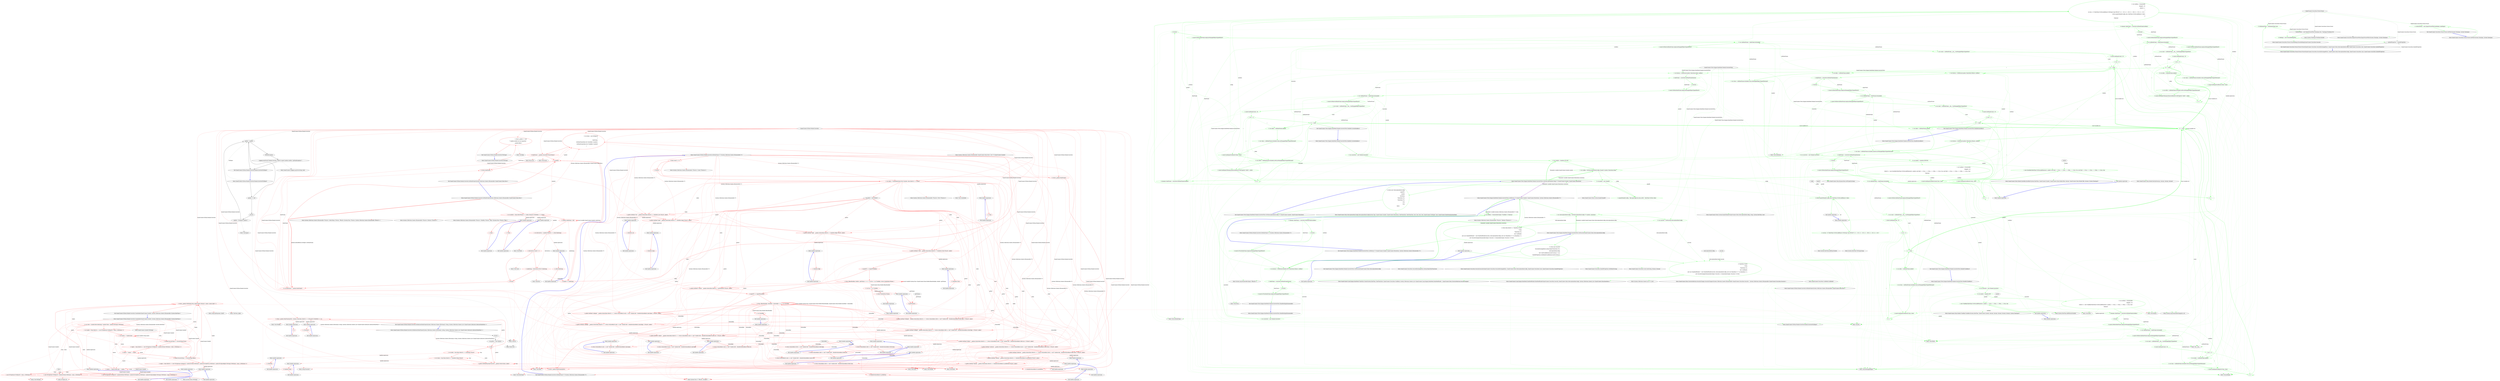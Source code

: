 digraph  {
n190 [label="QuantConnect.Python.PandasConverter", span=""];
n191 [label=getVolume, span=""];
n192 [label=toQuoteBar, span=""];
n193 [label=value, span=""];
n194 [label="QuantConnect.Symbol", span=""];
n0 [cluster="QuantConnect.Python.PandasConverter.PandasConverter(PyObject)", label="Entry QuantConnect.Python.PandasConverter.PandasConverter(PyObject)", span="36-36"];
n1 [cluster="QuantConnect.Python.PandasConverter.PandasConverter(PyObject)", label="pandas == null", span="40-40"];
n4 [cluster="QuantConnect.Python.PandasConverter.PandasConverter(PyObject)", label="_pandas = pandas", span="48-48"];
n2 [cluster="QuantConnect.Python.PandasConverter.PandasConverter(PyObject)", label="Py.GIL()", span="42-42"];
n3 [cluster="QuantConnect.Python.PandasConverter.PandasConverter(PyObject)", label="pandas = Py.Import(''pandas'')", span="44-44"];
n8 [cluster="Unk.GIL", label="Entry Unk.GIL", span=""];
n9 [cluster="Unk.Import", label="Entry Unk.Import", span=""];
n5 [cluster="QuantConnect.Python.PandasConverter.PandasConverter(PyObject)", label=PythonException, span="50-50"];
n7 [cluster="QuantConnect.Python.PandasConverter.PandasConverter(PyObject)", label="Exit QuantConnect.Python.PandasConverter.PandasConverter(PyObject)", span="36-36"];
n6 [cluster="QuantConnect.Python.PandasConverter.PandasConverter(PyObject)", label="Logging.Log.Error($''PandasConverter: Failed to import pandas module: {pythonException}'')", span="52-52"];
n10 [cluster="QuantConnect.Logging.Log.Error(string, bool)", label="Entry QuantConnect.Logging.Log.Error(string, bool)", span="65-65"];
n11 [cluster="QuantConnect.Python.PandasConverter.GetDataFrame(System.Collections.Generic.IEnumerable<QuantConnect.Data.Slice>)", label="Entry QuantConnect.Python.PandasConverter.GetDataFrame(System.Collections.Generic.IEnumerable<QuantConnect.Data.Slice>)", span="61-61"];
n12 [cluster="QuantConnect.Python.PandasConverter.GetDataFrame(System.Collections.Generic.IEnumerable<QuantConnect.Data.Slice>)", color=red, community=0, label="2: var symbols = data.SelectMany(x => x.Keys).Distinct().OrderBy(x => x.Value)", span="63-63"];
n21 [cluster="QuantConnect.Python.PandasConverter.GetDataFrame(System.Collections.Generic.IEnumerable<QuantConnect.Data.Slice>)", color=red, community=0, label="0: var items = new PyObject[]\r\n                    {\r\n                        dataFrame,\r\n                        GetDataFrame(data.Get<QuoteBar>(symbol)),\r\n                        GetDataFrame(data.Get<TradeBar>(symbol))\r\n                    }", span="85-90"];
n13 [cluster="QuantConnect.Python.PandasConverter.GetDataFrame(System.Collections.Generic.IEnumerable<QuantConnect.Data.Slice>)", color=red, community=0, label="2: Symbol underlying = null", span="67-67"];
n25 [cluster="System.Collections.Generic.IEnumerable<TSource>.SelectMany<TSource, TResult>(System.Func<TSource, System.Collections.Generic.IEnumerable<TResult>>)", label="Entry System.Collections.Generic.IEnumerable<TSource>.SelectMany<TSource, TResult>(System.Func<TSource, System.Collections.Generic.IEnumerable<TResult>>)", span="0-0"];
n26 [cluster="System.Collections.Generic.IEnumerable<TSource>.Distinct<TSource>()", label="Entry System.Collections.Generic.IEnumerable<TSource>.Distinct<TSource>()", span="0-0"];
n27 [cluster="System.Collections.Generic.IEnumerable<TSource>.OrderBy<TSource, TKey>(System.Func<TSource, TKey>)", label="Entry System.Collections.Generic.IEnumerable<TSource>.OrderBy<TSource, TKey>(System.Func<TSource, TKey>)", span="0-0"];
n36 [cluster="lambda expression", label="Entry lambda expression", span="63-63"];
n39 [cluster="lambda expression", label="Entry lambda expression", span="63-63"];
n14 [cluster="QuantConnect.Python.PandasConverter.GetDataFrame(System.Collections.Generic.IEnumerable<QuantConnect.Data.Slice>)", color=red, community=0, label="2: var derivatives = symbols.Where(x => x.HasUnderlying)", span="68-68"];
n19 [cluster="QuantConnect.Python.PandasConverter.GetDataFrame(System.Collections.Generic.IEnumerable<QuantConnect.Data.Slice>)", color=red, community=0, label="0: symbols", span="78-78"];
n20 [cluster="QuantConnect.Python.PandasConverter.GetDataFrame(System.Collections.Generic.IEnumerable<QuantConnect.Data.Slice>)", color=red, community=0, label="2: symbol == underlying", span="80-80"];
n15 [cluster="QuantConnect.Python.PandasConverter.GetDataFrame(System.Collections.Generic.IEnumerable<QuantConnect.Data.Slice>)", color=red, community=0, label="2: derivatives.Count() > 0", span="69-69"];
n28 [cluster="Unk.Where", label="Entry Unk.Where", span=""];
n42 [cluster="lambda expression", label="Entry lambda expression", span="68-68"];
n16 [cluster="QuantConnect.Python.PandasConverter.GetDataFrame(System.Collections.Generic.IEnumerable<QuantConnect.Data.Slice>)", color=red, community=0, label="2: underlying = derivatives.First().Underlying", span="71-71"];
n17 [cluster="QuantConnect.Python.PandasConverter.GetDataFrame(System.Collections.Generic.IEnumerable<QuantConnect.Data.Slice>)", color=red, community=0, label="2: Py.GIL()", span="74-74"];
n29 [cluster="Unk.Count", label="Entry Unk.Count", span=""];
n30 [cluster="Unk.First", label="Entry Unk.First", span=""];
n18 [cluster="QuantConnect.Python.PandasConverter.GetDataFrame(System.Collections.Generic.IEnumerable<QuantConnect.Data.Slice>)", color=red, community=0, label="0: var dataFrame = _pandas.DataFrame()", span="76-76"];
n31 [cluster="Unk.DataFrame", label="Entry Unk.DataFrame", span=""];
n23 [cluster="QuantConnect.Python.PandasConverter.GetDataFrame(System.Collections.Generic.IEnumerable<QuantConnect.Data.Slice>)", color=red, community=0, label="0: return dataFrame;", span="95-95"];
n22 [cluster="QuantConnect.Python.PandasConverter.GetDataFrame(System.Collections.Generic.IEnumerable<QuantConnect.Data.Slice>)", color=red, community=0, label="0: dataFrame = _pandas.concat(new PyList(items))", span="92-92"];
n32 [cluster="System.Collections.Generic.IEnumerable<QuantConnect.Data.Slice>.Get<T>(QuantConnect.Symbol)", label="Entry System.Collections.Generic.IEnumerable<QuantConnect.Data.Slice>.Get<T>(QuantConnect.Symbol)", span="134-134"];
n33 [cluster="QuantConnect.Python.PandasConverter.GetDataFrame<T>(System.Collections.Generic.IEnumerable<T>)", label="Entry QuantConnect.Python.PandasConverter.GetDataFrame<T>(System.Collections.Generic.IEnumerable<T>)", span="104-104"];
n34 [cluster="PyList.cstr", label="Entry PyList.cstr", span=""];
n35 [cluster="Unk.concat", label="Entry Unk.concat", span=""];
n24 [cluster="QuantConnect.Python.PandasConverter.GetDataFrame(System.Collections.Generic.IEnumerable<QuantConnect.Data.Slice>)", label="Exit QuantConnect.Python.PandasConverter.GetDataFrame(System.Collections.Generic.IEnumerable<QuantConnect.Data.Slice>)", span="61-61"];
n37 [cluster="lambda expression", color=red, community=0, label="1: x.Keys", span="63-63"];
n38 [cluster="lambda expression", label="Exit lambda expression", span="63-63"];
n40 [cluster="lambda expression", color=red, community=0, label="1: x.Value", span="63-63"];
n41 [cluster="lambda expression", label="Exit lambda expression", span="63-63"];
n43 [cluster="lambda expression", color=red, community=0, label="1: x.HasUnderlying", span="68-68"];
n44 [cluster="lambda expression", label="Exit lambda expression", span="68-68"];
n45 [cluster="QuantConnect.Python.PandasConverter.GetDataFrame<T>(System.Collections.Generic.IEnumerable<T>)", color=red, community=0, label="2: data.Count() == 0", span="107-107"];
n48 [cluster="QuantConnect.Python.PandasConverter.GetDataFrame<T>(System.Collections.Generic.IEnumerable<T>)", color=red, community=0, label="2: var index = CreateIndex(data.First().Symbol, data.Select(x => x.Time))", span="114-114"];
n50 [cluster="QuantConnect.Python.PandasConverter.GetDataFrame<T>(System.Collections.Generic.IEnumerable<T>)", color=red, community=0, label="2: pyDict.SetItem(''low'', _pandas.Series(data.Select(x => (double)x.Low).ToList(), index))", span="118-118"];
n51 [cluster="QuantConnect.Python.PandasConverter.GetDataFrame<T>(System.Collections.Generic.IEnumerable<T>)", color=red, community=0, label="2: pyDict.SetItem(''open'', _pandas.Series(data.Select(x => (double)x.Open).ToList(), index))", span="119-119"];
n52 [cluster="QuantConnect.Python.PandasConverter.GetDataFrame<T>(System.Collections.Generic.IEnumerable<T>)", color=red, community=0, label="2: pyDict.SetItem(''high'', _pandas.Series(data.Select(x => (double)x.High).ToList(), index))", span="120-120"];
n53 [cluster="QuantConnect.Python.PandasConverter.GetDataFrame<T>(System.Collections.Generic.IEnumerable<T>)", color=red, community=0, label="2: pyDict.SetItem(''close'', _pandas.Series(data.Select(x => (double)x.Close).ToList(), index))", span="121-121"];
n56 [cluster="QuantConnect.Python.PandasConverter.GetDataFrame<T>(System.Collections.Generic.IEnumerable<T>)", color=red, community=0, label="2: pyDict.SetItem(''volume'', _pandas.Series(data.Select(x => getVolume(x)).ToList(), index))", span="126-126"];
n59 [cluster="QuantConnect.Python.PandasConverter.GetDataFrame<T>(System.Collections.Generic.IEnumerable<T>)", color=red, community=0, label="2: pyDict.SetItem(''askopen'', _pandas.Series(data.Select(x => { return toQuoteBar(x).Ask == null ? double.NaN : (double)toQuoteBar(x).Ask.Open; }).ToList(), index))", span="132-132"];
n60 [cluster="QuantConnect.Python.PandasConverter.GetDataFrame<T>(System.Collections.Generic.IEnumerable<T>)", color=red, community=0, label="2: pyDict.SetItem(''bidopen'', _pandas.Series(data.Select(x => { return toQuoteBar(x).Bid == null ? double.NaN : (double)toQuoteBar(x).Bid.Open; }).ToList(), index))", span="133-133"];
n61 [cluster="QuantConnect.Python.PandasConverter.GetDataFrame<T>(System.Collections.Generic.IEnumerable<T>)", color=red, community=0, label="2: pyDict.SetItem(''askhigh'', _pandas.Series(data.Select(x => { return toQuoteBar(x).Ask == null ? double.NaN : (double)toQuoteBar(x).Ask.High; }).ToList(), index))", span="134-134"];
n62 [cluster="QuantConnect.Python.PandasConverter.GetDataFrame<T>(System.Collections.Generic.IEnumerable<T>)", color=red, community=0, label="2: pyDict.SetItem(''bidhigh'', _pandas.Series(data.Select(x => { return toQuoteBar(x).Bid == null ? double.NaN : (double)toQuoteBar(x).Bid.High; }).ToList(), index))", span="135-135"];
n63 [cluster="QuantConnect.Python.PandasConverter.GetDataFrame<T>(System.Collections.Generic.IEnumerable<T>)", color=red, community=0, label="2: pyDict.SetItem(''asklow'', _pandas.Series(data.Select(x => { return toQuoteBar(x).Ask == null ? double.NaN : (double)toQuoteBar(x).Ask.Low; }).ToList(), index))", span="136-136"];
n64 [cluster="QuantConnect.Python.PandasConverter.GetDataFrame<T>(System.Collections.Generic.IEnumerable<T>)", color=red, community=0, label="2: pyDict.SetItem(''bidlow'', _pandas.Series(data.Select(x => { return toQuoteBar(x).Bid == null ? double.NaN : (double)toQuoteBar(x).Bid.Low; }).ToList(), index))", span="137-137"];
n65 [cluster="QuantConnect.Python.PandasConverter.GetDataFrame<T>(System.Collections.Generic.IEnumerable<T>)", color=red, community=0, label="2: pyDict.SetItem(''askclose'', _pandas.Series(data.Select(x => { return toQuoteBar(x).Ask == null ? double.NaN : (double)toQuoteBar(x).Ask.Close; }).ToList(), index))", span="138-138"];
n66 [cluster="QuantConnect.Python.PandasConverter.GetDataFrame<T>(System.Collections.Generic.IEnumerable<T>)", color=red, community=0, label="2: pyDict.SetItem(''bidclose'', _pandas.Series(data.Select(x => { return toQuoteBar(x).Bid == null ? double.NaN : (double)toQuoteBar(x).Bid.Close; }).ToList(), index))", span="139-139"];
n67 [cluster="QuantConnect.Python.PandasConverter.GetDataFrame<T>(System.Collections.Generic.IEnumerable<T>)", color=red, community=0, label="2: pyDict.SetItem(''asksize'', _pandas.Series(data.Select(x => (double)toQuoteBar(x).LastAskSize).ToList(), index))", span="140-140"];
n68 [cluster="QuantConnect.Python.PandasConverter.GetDataFrame<T>(System.Collections.Generic.IEnumerable<T>)", color=red, community=0, label="2: pyDict.SetItem(''bidsize'', _pandas.Series(data.Select(x => (double)toQuoteBar(x).LastBidSize).ToList(), index))", span="141-141"];
n46 [cluster="QuantConnect.Python.PandasConverter.GetDataFrame<T>(System.Collections.Generic.IEnumerable<T>)", color=red, community=0, label="0: return _pandas.DataFrame();", span="109-109"];
n47 [cluster="QuantConnect.Python.PandasConverter.GetDataFrame<T>(System.Collections.Generic.IEnumerable<T>)", color=red, community=0, label="2: Py.GIL()", span="112-112"];
n71 [cluster="System.Collections.Generic.IEnumerable<TSource>.Count<TSource>()", label="Entry System.Collections.Generic.IEnumerable<TSource>.Count<TSource>()", span="0-0"];
n49 [cluster="QuantConnect.Python.PandasConverter.GetDataFrame<T>(System.Collections.Generic.IEnumerable<T>)", label="var pyDict = new PyDict()", span="116-116"];
n72 [cluster="System.Collections.Generic.IEnumerable<TSource>.First<TSource>()", label="Entry System.Collections.Generic.IEnumerable<TSource>.First<TSource>()", span="0-0"];
n73 [cluster="Unk.Select", label="Entry Unk.Select", span=""];
n74 [cluster="Unk.CreateIndex", label="Entry Unk.CreateIndex", span=""];
n79 [cluster="lambda expression", label="Entry lambda expression", span="114-114"];
n75 [cluster="PyDict.cstr", label="Entry PyDict.cstr", span=""];
n69 [cluster="QuantConnect.Python.PandasConverter.GetDataFrame<T>(System.Collections.Generic.IEnumerable<T>)", color=red, community=0, label="0: return _pandas.DataFrame(pyDict);", span="144-144"];
n76 [cluster="Unk.ToList", label="Entry Unk.ToList", span=""];
n77 [cluster="Unk.Series", label="Entry Unk.Series", span=""];
n78 [cluster="Unk.SetItem", label="Entry Unk.SetItem", span=""];
n82 [cluster="lambda expression", label="Entry lambda expression", span="118-118"];
n85 [cluster="lambda expression", label="Entry lambda expression", span="119-119"];
n88 [cluster="lambda expression", label="Entry lambda expression", span="120-120"];
n54 [cluster="QuantConnect.Python.PandasConverter.GetDataFrame<T>(System.Collections.Generic.IEnumerable<T>)", color=red, community=0, label="2: typeof(T) == typeof(TradeBar)", span="123-123"];
n91 [cluster="lambda expression", label="Entry lambda expression", span="121-121"];
n55 [cluster="QuantConnect.Python.PandasConverter.GetDataFrame<T>(System.Collections.Generic.IEnumerable<T>)", color=red, community=0, label="2: Func<IBaseDataBar, double> getVolume = x => { var bar = x as TradeBar; return (double)bar.Volume; }", span="125-125"];
n57 [cluster="QuantConnect.Python.PandasConverter.GetDataFrame<T>(System.Collections.Generic.IEnumerable<T>)", color=red, community=0, label="2: typeof(T) == typeof(QuoteBar)", span="129-129"];
n95 [cluster="lambda expression", color=red, community=0, label="0: var bar = x as TradeBar", span="125-125"];
n99 [cluster="lambda expression", color=red, community=0, label="0: getVolume(x)", span="126-126"];
n98 [cluster="lambda expression", label="Entry lambda expression", span="126-126"];
n58 [cluster="QuantConnect.Python.PandasConverter.GetDataFrame<T>(System.Collections.Generic.IEnumerable<T>)", color=red, community=0, label="0: Func<IBaseDataBar, QuoteBar> toQuoteBar = x => x as QuoteBar", span="131-131"];
n103 [cluster="lambda expression", color=red, community=0, label="1: x as QuoteBar", span="131-131"];
n106 [cluster="lambda expression", color=red, community=0, label="0: return toQuoteBar(x).Ask == null ? double.NaN : (double)toQuoteBar(x).Ask.Open;", span="132-132"];
n109 [cluster="lambda expression", color=red, community=0, label="0: return toQuoteBar(x).Bid == null ? double.NaN : (double)toQuoteBar(x).Bid.Open;", span="133-133"];
n112 [cluster="lambda expression", color=red, community=0, label="0: return toQuoteBar(x).Ask == null ? double.NaN : (double)toQuoteBar(x).Ask.High;", span="134-134"];
n115 [cluster="lambda expression", color=red, community=0, label="0: return toQuoteBar(x).Bid == null ? double.NaN : (double)toQuoteBar(x).Bid.High;", span="135-135"];
n118 [cluster="lambda expression", color=red, community=0, label="0: return toQuoteBar(x).Ask == null ? double.NaN : (double)toQuoteBar(x).Ask.Low;", span="136-136"];
n121 [cluster="lambda expression", color=red, community=0, label="0: return toQuoteBar(x).Bid == null ? double.NaN : (double)toQuoteBar(x).Bid.Low;", span="137-137"];
n124 [cluster="lambda expression", color=red, community=0, label="0: return toQuoteBar(x).Ask == null ? double.NaN : (double)toQuoteBar(x).Ask.Close;", span="138-138"];
n127 [cluster="lambda expression", color=red, community=0, label="0: return toQuoteBar(x).Bid == null ? double.NaN : (double)toQuoteBar(x).Bid.Close;", span="139-139"];
n130 [cluster="lambda expression", color=red, community=0, label="0: (double)toQuoteBar(x).LastAskSize", span="140-140"];
n133 [cluster="lambda expression", color=red, community=0, label="0: (double)toQuoteBar(x).LastBidSize", span="141-141"];
n105 [cluster="lambda expression", label="Entry lambda expression", span="132-132"];
n108 [cluster="lambda expression", label="Entry lambda expression", span="133-133"];
n111 [cluster="lambda expression", label="Entry lambda expression", span="134-134"];
n114 [cluster="lambda expression", label="Entry lambda expression", span="135-135"];
n117 [cluster="lambda expression", label="Entry lambda expression", span="136-136"];
n120 [cluster="lambda expression", label="Entry lambda expression", span="137-137"];
n123 [cluster="lambda expression", label="Entry lambda expression", span="138-138"];
n126 [cluster="lambda expression", label="Entry lambda expression", span="139-139"];
n129 [cluster="lambda expression", label="Entry lambda expression", span="140-140"];
n132 [cluster="lambda expression", label="Entry lambda expression", span="141-141"];
n70 [cluster="QuantConnect.Python.PandasConverter.GetDataFrame<T>(System.Collections.Generic.IEnumerable<T>)", label="Exit QuantConnect.Python.PandasConverter.GetDataFrame<T>(System.Collections.Generic.IEnumerable<T>)", span="104-104"];
n80 [cluster="lambda expression", color=red, community=0, label="1: x.Time", span="114-114"];
n81 [cluster="lambda expression", label="Exit lambda expression", span="114-114"];
n83 [cluster="lambda expression", color=red, community=0, label="1: (double)x.Low", span="118-118"];
n84 [cluster="lambda expression", label="Exit lambda expression", span="118-118"];
n86 [cluster="lambda expression", color=red, community=0, label="1: (double)x.Open", span="119-119"];
n87 [cluster="lambda expression", label="Exit lambda expression", span="119-119"];
n89 [cluster="lambda expression", color=red, community=0, label="1: (double)x.High", span="120-120"];
n90 [cluster="lambda expression", label="Exit lambda expression", span="120-120"];
n92 [cluster="lambda expression", color=red, community=0, label="0: (double)x.Close", span="121-121"];
n93 [cluster="lambda expression", label="Exit lambda expression", span="121-121"];
n94 [cluster="lambda expression", label="Entry lambda expression", span="125-125"];
n96 [cluster="lambda expression", color=red, community=0, label="2: return (double)bar.Volume;", span="125-125"];
n97 [cluster="lambda expression", label="Exit lambda expression", span="125-125"];
n100 [cluster="lambda expression", label="Exit lambda expression", span="126-126"];
n101 [cluster="System.Func<T, TResult>.Invoke(T)", label="Entry System.Func<T, TResult>.Invoke(T)", span="0-0"];
n102 [cluster="lambda expression", label="Entry lambda expression", span="131-131"];
n104 [cluster="lambda expression", label="Exit lambda expression", span="131-131"];
n107 [cluster="lambda expression", label="Exit lambda expression", span="132-132"];
n110 [cluster="lambda expression", label="Exit lambda expression", span="133-133"];
n113 [cluster="lambda expression", label="Exit lambda expression", span="134-134"];
n116 [cluster="lambda expression", label="Exit lambda expression", span="135-135"];
n119 [cluster="lambda expression", label="Exit lambda expression", span="136-136"];
n122 [cluster="lambda expression", label="Exit lambda expression", span="137-137"];
n125 [cluster="lambda expression", label="Exit lambda expression", span="138-138"];
n128 [cluster="lambda expression", label="Exit lambda expression", span="139-139"];
n131 [cluster="lambda expression", label="Exit lambda expression", span="140-140"];
n134 [cluster="lambda expression", label="Exit lambda expression", span="141-141"];
n135 [cluster="QuantConnect.Python.PandasConverter.CreateIndex(QuantConnect.Symbol, System.Collections.Generic.IEnumerable<System.DateTime>)", label="Entry QuantConnect.Python.PandasConverter.CreateIndex(QuantConnect.Symbol, System.Collections.Generic.IEnumerable<System.DateTime>)", span="154-154"];
n136 [cluster="QuantConnect.Python.PandasConverter.CreateIndex(QuantConnect.Symbol, System.Collections.Generic.IEnumerable<System.DateTime>)", color=red, community=0, label="2: var value = (symbol.HasUnderlying ? symbol.Value : symbol.ToString()).ToPython()", span="156-156"];
n137 [cluster="QuantConnect.Python.PandasConverter.CreateIndex(QuantConnect.Symbol, System.Collections.Generic.IEnumerable<System.DateTime>)", color=red, community=0, label="2: var tuples = time.Select(x => new PyTuple(new PyObject[] { value, x.ToPython() }))", span="157-157"];
n139 [cluster="QuantConnect.Python.PandasConverter.CreateIndex(QuantConnect.Symbol, System.Collections.Generic.IEnumerable<System.DateTime>)", color=red, community=0, label="2: symbol.SecurityType == SecurityType.Future", span="160-160"];
n140 [cluster="QuantConnect.Python.PandasConverter.CreateIndex(QuantConnect.Symbol, System.Collections.Generic.IEnumerable<System.DateTime>)", color=red, community=0, label="2: tuples = time.Select(x => new PyTuple(new PyObject[] { symbol.ID.Date.ToPython(), value, x.ToPython() }))", span="162-162"];
n157 [cluster="lambda expression", color=red, community=0, label="2: new PyTuple(new PyObject[] { symbol.ID.Date.ToPython(), value, x.ToPython() })", span="162-162"];
n142 [cluster="QuantConnect.Python.PandasConverter.CreateIndex(QuantConnect.Symbol, System.Collections.Generic.IEnumerable<System.DateTime>)", color=red, community=0, label="2: symbol.SecurityType == SecurityType.Option", span="166-166"];
n143 [cluster="QuantConnect.Python.PandasConverter.CreateIndex(QuantConnect.Symbol, System.Collections.Generic.IEnumerable<System.DateTime>)", color=red, community=0, label="2: tuples = time.Select(x => new PyTuple(new PyObject[] { symbol.ID.Date.ToPython(), symbol.ID.StrikePrice.ToPython(), symbol.ID.OptionRight.ToString().ToPython(), value, x.ToPython() }))", span="168-168"];
n160 [cluster="lambda expression", color=red, community=0, label="2: new PyTuple(new PyObject[] { symbol.ID.Date.ToPython(), symbol.ID.StrikePrice.ToPython(), symbol.ID.OptionRight.ToString().ToPython(), value, x.ToPython() })", span="168-168"];
n147 [cluster="QuantConnect.Symbol.ToString()", label="Entry QuantConnect.Symbol.ToString()", span="354-354"];
n148 [cluster="Unk.ToPython", label="Entry Unk.ToPython", span=""];
n153 [cluster="lambda expression", color=red, community=0, label="2: new PyTuple(new PyObject[] { value, x.ToPython() })", span="157-157"];
n138 [cluster="QuantConnect.Python.PandasConverter.CreateIndex(QuantConnect.Symbol, System.Collections.Generic.IEnumerable<System.DateTime>)", color=red, community=0, label="2: var names = ''symbol,time''", span="158-158"];
n152 [cluster="lambda expression", label="Entry lambda expression", span="157-157"];
n145 [cluster="QuantConnect.Python.PandasConverter.CreateIndex(QuantConnect.Symbol, System.Collections.Generic.IEnumerable<System.DateTime>)", color=red, community=0, label="2: return _pandas.MultiIndex.from_tuples(tuples.ToArray(), names: names.Split(','));", span="172-172"];
n141 [cluster="QuantConnect.Python.PandasConverter.CreateIndex(QuantConnect.Symbol, System.Collections.Generic.IEnumerable<System.DateTime>)", color=red, community=0, label="2: names = ''expiry,'' + names", span="163-163"];
n144 [cluster="QuantConnect.Python.PandasConverter.CreateIndex(QuantConnect.Symbol, System.Collections.Generic.IEnumerable<System.DateTime>)", color=red, community=0, label="2: names = ''expiry,strike,type,'' + names", span="169-169"];
n156 [cluster="lambda expression", label="Entry lambda expression", span="162-162"];
n159 [cluster="lambda expression", label="Entry lambda expression", span="168-168"];
n146 [cluster="QuantConnect.Python.PandasConverter.CreateIndex(QuantConnect.Symbol, System.Collections.Generic.IEnumerable<System.DateTime>)", label="Exit QuantConnect.Python.PandasConverter.CreateIndex(QuantConnect.Symbol, System.Collections.Generic.IEnumerable<System.DateTime>)", span="154-154"];
n149 [cluster="Unk.ToArray", label="Entry Unk.ToArray", span=""];
n150 [cluster="string.Split(params char[])", label="Entry string.Split(params char[])", span="0-0"];
n151 [cluster="Unk.from_tuples", label="Entry Unk.from_tuples", span=""];
n154 [cluster="lambda expression", label="Exit lambda expression", span="157-157"];
n155 [cluster="PyTuple.cstr", label="Entry PyTuple.cstr", span=""];
n158 [cluster="lambda expression", label="Exit lambda expression", span="162-162"];
n161 [cluster="lambda expression", label="Exit lambda expression", span="168-168"];
n162 [cluster="System.Enum.ToString()", label="Entry System.Enum.ToString()", span="0-0"];
n163 [cluster="QuantConnect.Python.PandasConverter.GetIndicatorDataFrame(System.Collections.Generic.IDictionary<string, System.Collections.Generic.List<QuantConnect.Indicators.IndicatorDataPoint>>)", label="Entry QuantConnect.Python.PandasConverter.GetIndicatorDataFrame(System.Collections.Generic.IDictionary<string, System.Collections.Generic.List<QuantConnect.Indicators.IndicatorDataPoint>>)", span="180-180"];
n164 [cluster="QuantConnect.Python.PandasConverter.GetIndicatorDataFrame(System.Collections.Generic.IDictionary<string, System.Collections.Generic.List<QuantConnect.Indicators.IndicatorDataPoint>>)", label="Py.GIL()", span="182-182"];
n166 [cluster="QuantConnect.Python.PandasConverter.GetIndicatorDataFrame(System.Collections.Generic.IDictionary<string, System.Collections.Generic.List<QuantConnect.Indicators.IndicatorDataPoint>>)", color=red, community=0, label="0: data", span="186-186"];
n170 [cluster="QuantConnect.Python.PandasConverter.GetIndicatorDataFrame(System.Collections.Generic.IDictionary<string, System.Collections.Generic.List<QuantConnect.Indicators.IndicatorDataPoint>>)", color=red, community=0, label="2: return _pandas.DataFrame(pyDict, columns: data.Keys.Select(x => x.ToLower()).OrderBy(x => x));", span="193-193"];
n165 [cluster="QuantConnect.Python.PandasConverter.GetIndicatorDataFrame(System.Collections.Generic.IDictionary<string, System.Collections.Generic.List<QuantConnect.Indicators.IndicatorDataPoint>>)", label="var pyDict = new PyDict()", span="184-184"];
n169 [cluster="QuantConnect.Python.PandasConverter.GetIndicatorDataFrame(System.Collections.Generic.IDictionary<string, System.Collections.Generic.List<QuantConnect.Indicators.IndicatorDataPoint>>)", color=red, community=0, label="2: pyDict.SetItem(kvp.Key.ToLower(), _pandas.Series(values, index))", span="190-190"];
n167 [cluster="QuantConnect.Python.PandasConverter.GetIndicatorDataFrame(System.Collections.Generic.IDictionary<string, System.Collections.Generic.List<QuantConnect.Indicators.IndicatorDataPoint>>)", color=red, community=0, label="2: var index = kvp.Value.Select(x => x.EndTime).ToList()", span="188-188"];
n168 [cluster="QuantConnect.Python.PandasConverter.GetIndicatorDataFrame(System.Collections.Generic.IDictionary<string, System.Collections.Generic.List<QuantConnect.Indicators.IndicatorDataPoint>>)", color=red, community=0, label="1: var values = kvp.Value.Select(x => (double)x.Value).ToList()", span="189-189"];
n174 [cluster="lambda expression", label="Entry lambda expression", span="188-188"];
n177 [cluster="lambda expression", label="Entry lambda expression", span="189-189"];
n172 [cluster="string.ToLower()", label="Entry string.ToLower()", span="0-0"];
n171 [cluster="QuantConnect.Python.PandasConverter.GetIndicatorDataFrame(System.Collections.Generic.IDictionary<string, System.Collections.Generic.List<QuantConnect.Indicators.IndicatorDataPoint>>)", label="Exit QuantConnect.Python.PandasConverter.GetIndicatorDataFrame(System.Collections.Generic.IDictionary<string, System.Collections.Generic.List<QuantConnect.Indicators.IndicatorDataPoint>>)", span="180-180"];
n173 [cluster="Unk.OrderBy", label="Entry Unk.OrderBy", span=""];
n180 [cluster="lambda expression", label="Entry lambda expression", span="193-193"];
n183 [cluster="lambda expression", label="Entry lambda expression", span="193-193"];
n175 [cluster="lambda expression", color=red, community=0, label="1: x.EndTime", span="188-188"];
n176 [cluster="lambda expression", label="Exit lambda expression", span="188-188"];
n178 [cluster="lambda expression", color=red, community=0, label="0: (double)x.Value", span="189-189"];
n179 [cluster="lambda expression", label="Exit lambda expression", span="189-189"];
n181 [cluster="lambda expression", color=red, community=0, label="1: x.ToLower()", span="193-193"];
n182 [cluster="lambda expression", label="Exit lambda expression", span="193-193"];
n184 [cluster="lambda expression", color=red, community=0, label="0: x", span="193-193"];
n185 [cluster="lambda expression", label="Exit lambda expression", span="193-193"];
n186 [cluster="QuantConnect.Python.PandasConverter.ToString()", label="Entry QuantConnect.Python.PandasConverter.ToString()", span="201-201"];
n187 [cluster="QuantConnect.Python.PandasConverter.ToString()", color=red, community=0, label="2: return _pandas == null\r\n                ? ''pandas module was not imported.''\r\n                : _pandas.Repr();", span="203-205"];
n188 [cluster="QuantConnect.Python.PandasConverter.ToString()", label="Exit QuantConnect.Python.PandasConverter.ToString()", span="201-201"];
n189 [cluster="Unk.Repr", label="Entry Unk.Repr", span=""];
d1 [cluster="QuantConnect.Securities.Future.Future.Future(QuantConnect.Securities.SecurityExchangeHours, QuantConnect.Data.SubscriptionDataConfig, QuantConnect.Securities.Cash, QuantConnect.Securities.SymbolProperties)", color=green, community=0, label="0: SettlementType = SettlementType.Cash", span="64-64"];
d12 [label="QuantConnect.Securities.Future.Future", span=""];
d0 [cluster="QuantConnect.Securities.Future.Future.Future(QuantConnect.Securities.SecurityExchangeHours, QuantConnect.Data.SubscriptionDataConfig, QuantConnect.Securities.Cash, QuantConnect.Securities.SymbolProperties)", label="Entry QuantConnect.Securities.Future.Future.Future(QuantConnect.Securities.SecurityExchangeHours, QuantConnect.Data.SubscriptionDataConfig, QuantConnect.Securities.Cash, QuantConnect.Securities.SymbolProperties)", span="47-47"];
d2 [cluster="QuantConnect.Securities.Future.Future.Future(QuantConnect.Securities.SecurityExchangeHours, QuantConnect.Data.SubscriptionDataConfig, QuantConnect.Securities.Cash, QuantConnect.Securities.SymbolProperties)", label="ContractFilter = new ExpiryFutureFilter(TimeSpan.Zero, TimeSpan.FromDays(35))", span="65-65"];
d3 [cluster="QuantConnect.Securities.Future.Future.Future(QuantConnect.Securities.SecurityExchangeHours, QuantConnect.Data.SubscriptionDataConfig, QuantConnect.Securities.Cash, QuantConnect.Securities.SymbolProperties)", color=green, community=0, label="0: Holdings = new FutureHolding(this)", span="66-66"];
d4 [cluster="QuantConnect.Securities.Future.Future.Future(QuantConnect.Securities.SecurityExchangeHours, QuantConnect.Data.SubscriptionDataConfig, QuantConnect.Securities.Cash, QuantConnect.Securities.SymbolProperties)", label="_symbolProperties = symbolProperties", span="67-67"];
d8 [cluster="QuantConnect.Securities.Future.FutureHolding.FutureHolding(QuantConnect.Securities.Security)", label="Entry QuantConnect.Securities.Future.FutureHolding.FutureHolding(QuantConnect.Securities.Security)", span="29-29"];
d10 [cluster="QuantConnect.Securities.Future.Future.SetFilter(System.TimeSpan, System.TimeSpan)", color=green, community=0, label="2: ContractFilter = new ExpiryFutureFilter(minExpiry, maxExpiry)", span="116-116"];
d9 [cluster="QuantConnect.Securities.Future.Future.SetFilter(System.TimeSpan, System.TimeSpan)", label="Entry QuantConnect.Securities.Future.Future.SetFilter(System.TimeSpan, System.TimeSpan)", span="114-114"];
d11 [cluster="QuantConnect.Securities.Future.Future.SetFilter(System.TimeSpan, System.TimeSpan)", label="Exit QuantConnect.Securities.Future.Future.SetFilter(System.TimeSpan, System.TimeSpan)", span="114-114"];
d6 [cluster="QuantConnect.Securities.ExpiryFutureFilter.ExpiryFutureFilter(System.TimeSpan, System.TimeSpan)", label="Entry QuantConnect.Securities.ExpiryFutureFilter.ExpiryFutureFilter(System.TimeSpan, System.TimeSpan)", span="38-38"];
d5 [cluster="QuantConnect.Securities.Future.Future.Future(QuantConnect.Securities.SecurityExchangeHours, QuantConnect.Data.SubscriptionDataConfig, QuantConnect.Securities.Cash, QuantConnect.Securities.SymbolProperties)", label="Exit QuantConnect.Securities.Future.Future.Future(QuantConnect.Securities.SecurityExchangeHours, QuantConnect.Data.SubscriptionDataConfig, QuantConnect.Securities.Cash, QuantConnect.Securities.SymbolProperties)", span="47-47"];
d7 [cluster="System.TimeSpan.FromDays(double)", label="Entry System.TimeSpan.FromDays(double)", span="0-0"];
m0_161 [cluster="QuantConnect.Lean.Engine.DataFeeds.DataFeedPacket.DataFeedPacket(QuantConnect.Securities.Security, QuantConnect.Data.SubscriptionDataConfig, System.Collections.Generic.List<QuantConnect.Data.BaseData>)", file="PandasConverterTests.cs", label="Entry QuantConnect.Lean.Engine.DataFeeds.DataFeedPacket.DataFeedPacket(QuantConnect.Securities.Security, QuantConnect.Data.SubscriptionDataConfig, System.Collections.Generic.List<QuantConnect.Data.BaseData>)", span="80-80"];
m0_18 [cluster="QuantConnect.Tests.Engine.DataFeeds.PandasConverterTests.GetHistory<T>(QuantConnect.Symbol, QuantConnect.Resolution, System.Collections.Generic.IEnumerable<T>)", file="PandasConverterTests.cs", label="Entry QuantConnect.Tests.Engine.DataFeeds.PandasConverterTests.GetHistory<T>(QuantConnect.Symbol, QuantConnect.Resolution, System.Collections.Generic.IEnumerable<T>)", span="235-235"];
m0_151 [cluster="QuantConnect.Tests.Engine.DataFeeds.PandasConverterTests.GetHistory<T>(QuantConnect.Symbol, QuantConnect.Resolution, System.Collections.Generic.IEnumerable<T>)", color=green, community=0, file="PandasConverterTests.cs", label="2: var subscriptionDataConfig = GetSubscriptionDataConfig<T>(symbol, resolution)", span="238-238"];
m0_152 [cluster="QuantConnect.Tests.Engine.DataFeeds.PandasConverterTests.GetHistory<T>(QuantConnect.Symbol, QuantConnect.Resolution, System.Collections.Generic.IEnumerable<T>)", color=green, community=0, file="PandasConverterTests.cs", label="0: var security = GetSecurity(subscriptionDataConfig)", span="239-239"];
m0_153 [cluster="QuantConnect.Tests.Engine.DataFeeds.PandasConverterTests.GetHistory<T>(QuantConnect.Symbol, QuantConnect.Resolution, System.Collections.Generic.IEnumerable<T>)", color=green, community=1, file="PandasConverterTests.cs", label="2: return data.Select(t => TimeSlice.Create(\r\n               t.Time,\r\n               TimeZones.Utc,\r\n               new CashBook(),\r\n               new List<DataFeedPacket> { new DataFeedPacket(security, subscriptionDataConfig, new List<BaseData>() { t as BaseData }) },\r\n               new SecurityChanges(Enumerable.Empty<Security>(), Enumerable.Empty<Security>())).Slice);", span="241-246"];
m0_154 [cluster="QuantConnect.Tests.Engine.DataFeeds.PandasConverterTests.GetHistory<T>(QuantConnect.Symbol, QuantConnect.Resolution, System.Collections.Generic.IEnumerable<T>)", file="PandasConverterTests.cs", label="Exit QuantConnect.Tests.Engine.DataFeeds.PandasConverterTests.GetHistory<T>(QuantConnect.Symbol, QuantConnect.Resolution, System.Collections.Generic.IEnumerable<T>)", span="235-235"];
m0_160 [cluster="System.Collections.Generic.List<T>.List()", file="PandasConverterTests.cs", label="Entry System.Collections.Generic.List<T>.List()", span="0-0"];
m0_162 [cluster="QuantConnect.Data.UniverseSelection.SecurityChanges.SecurityChanges(System.Collections.Generic.IEnumerable<QuantConnect.Securities.Security>, System.Collections.Generic.IEnumerable<QuantConnect.Securities.Security>)", file="PandasConverterTests.cs", label="Entry QuantConnect.Data.UniverseSelection.SecurityChanges.SecurityChanges(System.Collections.Generic.IEnumerable<QuantConnect.Securities.Security>, System.Collections.Generic.IEnumerable<QuantConnect.Securities.Security>)", span="58-58"];
m0_102 [cluster="QuantConnect.Tests.Engine.DataFeeds.PandasConverterTests.HandlesCustomDataBars()", file="PandasConverterTests.cs", label="Entry QuantConnect.Tests.Engine.DataFeeds.PandasConverterTests.HandlesCustomDataBars()", span="169-169"];
m0_117 [cluster="QuantConnect.Tests.Engine.DataFeeds.PandasConverterTests.HandlesCustomDataBars()", color=green, community=0, file="PandasConverterTests.cs", label="0: i < count", span="200-200"];
m0_133 [cluster="QuantConnect.Tests.Engine.DataFeeds.PandasConverterTests.HandlesCustomDataBars()", color=green, community=0, file="PandasConverterTests.cs", label="0: i < count", span="224-224"];
m0_103 [cluster="QuantConnect.Tests.Engine.DataFeeds.PandasConverterTests.HandlesCustomDataBars()", color=green, community=0, file="PandasConverterTests.cs", label="0: var converter = new PandasConverter()", span="171-171"];
m0_104 [cluster="QuantConnect.Tests.Engine.DataFeeds.PandasConverterTests.HandlesCustomDataBars()", color=green, community=0, file="PandasConverterTests.cs", label="0: var symbol = Symbols.LTCUSD", span="172-172"];
m0_109 [cluster="QuantConnect.Tests.Engine.DataFeeds.PandasConverterTests.HandlesCustomDataBars()", color=green, community=0, file="PandasConverterTests.cs", label="0: dynamic dataFrame = converter.GetDataFrame(rawBars)", span="188-188"];
m0_125 [cluster="QuantConnect.Tests.Engine.DataFeeds.PandasConverterTests.HandlesCustomDataBars()", color=green, community=0, file="PandasConverterTests.cs", label="2: dataFrame = converter.GetDataFrame(history)", span="212-212"];
m0_105 [cluster="QuantConnect.Tests.Engine.DataFeeds.PandasConverterTests.HandlesCustomDataBars()", color=green, community=0, file="PandasConverterTests.cs", label="2: var config = GetSubscriptionDataConfig<Quandl>(symbol, Resolution.Daily)", span="174-174"];
m0_112 [cluster="QuantConnect.Tests.Engine.DataFeeds.PandasConverterTests.HandlesCustomDataBars()", color=green, community=0, file="PandasConverterTests.cs", label="0: var subDataFrame = dataFrame.loc[symbol]", span="194-194"];
m0_124 [cluster="QuantConnect.Tests.Engine.DataFeeds.PandasConverterTests.HandlesCustomDataBars()", color=green, community=0, file="PandasConverterTests.cs", label="2: var history = GetHistory(symbol, Resolution.Daily, rawBars)", span="211-211"];
m0_128 [cluster="QuantConnect.Tests.Engine.DataFeeds.PandasConverterTests.HandlesCustomDataBars()", color=green, community=0, file="PandasConverterTests.cs", label="2: var subDataFrame = dataFrame.loc[symbol]", span="218-218"];
m0_108 [cluster="QuantConnect.Tests.Engine.DataFeeds.PandasConverterTests.HandlesCustomDataBars()", color=green, community=1, file="PandasConverterTests.cs", label="2: var rawBars = Enumerable\r\n                .Range(0, 10)\r\n                .Select(i =>\r\n                {\r\n                    var line = $''{DateTime.UtcNow.AddDays(i).ToString(''yyyy-MM-dd'')},{i + 101},{i + 102},{i + 100},{i + 101},{i + 101}'';\r\n                    return quandl.Reader(config, line, DateTime.UtcNow.AddDays(i), false);\r\n                })\r\n                .ToArray()", span="178-185"];
m0_110 [cluster="QuantConnect.Tests.Engine.DataFeeds.PandasConverterTests.HandlesCustomDataBars()", color=green, community=0, file="PandasConverterTests.cs", label="0: Py.GIL()", span="190-190"];
m0_111 [cluster="QuantConnect.Tests.Engine.DataFeeds.PandasConverterTests.HandlesCustomDataBars()", color=green, community=0, file="PandasConverterTests.cs", label="2: Assert.IsFalse(dataFrame.empty.AsManagedObject(typeof(bool)))", span="192-192"];
m0_126 [cluster="QuantConnect.Tests.Engine.DataFeeds.PandasConverterTests.HandlesCustomDataBars()", color=green, community=0, file="PandasConverterTests.cs", label="0: Py.GIL()", span="214-214"];
m0_127 [cluster="QuantConnect.Tests.Engine.DataFeeds.PandasConverterTests.HandlesCustomDataBars()", color=green, community=0, file="PandasConverterTests.cs", label="2: Assert.IsFalse(dataFrame.empty.AsManagedObject(typeof(bool)))", span="216-216"];
m0_106 [cluster="QuantConnect.Tests.Engine.DataFeeds.PandasConverterTests.HandlesCustomDataBars()", color=green, community=0, file="PandasConverterTests.cs", label="2: var quandl = new Quandl()", span="175-175"];
m0_107 [cluster="QuantConnect.Tests.Engine.DataFeeds.PandasConverterTests.HandlesCustomDataBars()", color=green, community=0, file="PandasConverterTests.cs", label="2: quandl.Reader(config, ''date,open,high,low,close,settle'', DateTime.UtcNow, false)", span="176-176"];
m0_113 [cluster="QuantConnect.Tests.Engine.DataFeeds.PandasConverterTests.HandlesCustomDataBars()", color=green, community=0, file="PandasConverterTests.cs", label="2: Assert.IsFalse(subDataFrame.empty.AsManagedObject(typeof(bool)))", span="195-195"];
m0_114 [cluster="QuantConnect.Tests.Engine.DataFeeds.PandasConverterTests.HandlesCustomDataBars()", color=green, community=0, file="PandasConverterTests.cs", label="2: var count = subDataFrame.__len__().AsManagedObject(typeof(int))", span="197-197"];
m0_118 [cluster="QuantConnect.Tests.Engine.DataFeeds.PandasConverterTests.HandlesCustomDataBars()", color=green, community=0, file="PandasConverterTests.cs", label="0: var index = subDataFrame.index[i]", span="202-202"];
m0_119 [cluster="QuantConnect.Tests.Engine.DataFeeds.PandasConverterTests.HandlesCustomDataBars()", color=green, community=0, file="PandasConverterTests.cs", label="2: var value = subDataFrame.loc[index].value.AsManagedObject(typeof(decimal))", span="203-203"];
m0_121 [cluster="QuantConnect.Tests.Engine.DataFeeds.PandasConverterTests.HandlesCustomDataBars()", color=green, community=0, file="PandasConverterTests.cs", label="2: var settle = subDataFrame.loc[index].settle.AsManagedObject(typeof(decimal))", span="205-205"];
m0_129 [cluster="QuantConnect.Tests.Engine.DataFeeds.PandasConverterTests.HandlesCustomDataBars()", color=green, community=0, file="PandasConverterTests.cs", label="2: Assert.IsFalse(subDataFrame.empty.AsManagedObject(typeof(bool)))", span="219-219"];
m0_130 [cluster="QuantConnect.Tests.Engine.DataFeeds.PandasConverterTests.HandlesCustomDataBars()", color=green, community=0, file="PandasConverterTests.cs", label="2: var count = subDataFrame.__len__().AsManagedObject(typeof(int))", span="221-221"];
m0_134 [cluster="QuantConnect.Tests.Engine.DataFeeds.PandasConverterTests.HandlesCustomDataBars()", color=green, community=0, file="PandasConverterTests.cs", label="0: var index = subDataFrame.index[i]", span="226-226"];
m0_135 [cluster="QuantConnect.Tests.Engine.DataFeeds.PandasConverterTests.HandlesCustomDataBars()", color=green, community=0, file="PandasConverterTests.cs", label="2: var value = subDataFrame.loc[index].value.AsManagedObject(typeof(decimal))", span="227-227"];
m0_137 [cluster="QuantConnect.Tests.Engine.DataFeeds.PandasConverterTests.HandlesCustomDataBars()", color=green, community=0, file="PandasConverterTests.cs", label="0: var settle = subDataFrame.loc[index].settle.AsManagedObject(typeof(decimal))", span="229-229"];
m0_120 [cluster="QuantConnect.Tests.Engine.DataFeeds.PandasConverterTests.HandlesCustomDataBars()", color=green, community=0, file="PandasConverterTests.cs", label="2: Assert.AreEqual(rawBars[i].Value, value)", span="204-204"];
m0_122 [cluster="QuantConnect.Tests.Engine.DataFeeds.PandasConverterTests.HandlesCustomDataBars()", color=green, community=0, file="PandasConverterTests.cs", label="0: Assert.AreEqual(((DynamicData)rawBars[i]).GetProperty(''settle''), settle)", span="206-206"];
m0_136 [cluster="QuantConnect.Tests.Engine.DataFeeds.PandasConverterTests.HandlesCustomDataBars()", color=green, community=0, file="PandasConverterTests.cs", label="2: Assert.AreEqual(rawBars[i].Value, value)", span="228-228"];
m0_138 [cluster="QuantConnect.Tests.Engine.DataFeeds.PandasConverterTests.HandlesCustomDataBars()", color=green, community=0, file="PandasConverterTests.cs", label="2: Assert.AreEqual(((DynamicData)rawBars[i]).GetProperty(''settle''), settle)", span="230-230"];
m0_116 [cluster="QuantConnect.Tests.Engine.DataFeeds.PandasConverterTests.HandlesCustomDataBars()", color=green, community=0, file="PandasConverterTests.cs", label="2: var i = 0", span="200-200"];
m0_123 [cluster="QuantConnect.Tests.Engine.DataFeeds.PandasConverterTests.HandlesCustomDataBars()", color=green, community=0, file="PandasConverterTests.cs", label="2: i++", span="200-200"];
m0_132 [cluster="QuantConnect.Tests.Engine.DataFeeds.PandasConverterTests.HandlesCustomDataBars()", color=green, community=0, file="PandasConverterTests.cs", label="2: var i = 0", span="224-224"];
m0_139 [cluster="QuantConnect.Tests.Engine.DataFeeds.PandasConverterTests.HandlesCustomDataBars()", color=green, community=0, file="PandasConverterTests.cs", label="0: i++", span="224-224"];
m0_115 [cluster="QuantConnect.Tests.Engine.DataFeeds.PandasConverterTests.HandlesCustomDataBars()", color=green, community=0, file="PandasConverterTests.cs", label="0: Assert.AreEqual(count, 10)", span="198-198"];
m0_131 [cluster="QuantConnect.Tests.Engine.DataFeeds.PandasConverterTests.HandlesCustomDataBars()", color=green, community=0, file="PandasConverterTests.cs", label="2: Assert.AreEqual(count, 10)", span="222-222"];
m0_140 [cluster="QuantConnect.Tests.Engine.DataFeeds.PandasConverterTests.HandlesCustomDataBars()", file="PandasConverterTests.cs", label="Exit QuantConnect.Tests.Engine.DataFeeds.PandasConverterTests.HandlesCustomDataBars()", span="169-169"];
m0_156 [cluster="lambda expression", file="PandasConverterTests.cs", label="Entry lambda expression", span="241-246"];
m0_61 [cluster="lambda expression", color=green, community=0, file="PandasConverterTests.cs", label="2: new TradeBar(DateTime.UtcNow.AddMinutes(i), symbol, i + 101m, i + 102m, i + 100m, i + 101m, 0m)", span="66-66"];
m0_60 [cluster="lambda expression", file="PandasConverterTests.cs", label="Entry lambda expression", span="66-66"];
m0_62 [cluster="lambda expression", file="PandasConverterTests.cs", label="Exit lambda expression", span="66-66"];
m0_98 [cluster="lambda expression", color=green, community=0, file="PandasConverterTests.cs", label="2: new QuoteBar(DateTime.UtcNow.AddMinutes(i), symbol, new Bar(i + 1.01m, i + 1.02m, i + 1.00m, i + 1.01m), 0m, new Bar(i + 1.01m, i + 1.02m, i + 1.00m, i + 1.01m), 0m)", span="121-121"];
m0_97 [cluster="lambda expression", file="PandasConverterTests.cs", label="Entry lambda expression", span="121-121"];
m0_99 [cluster="lambda expression", file="PandasConverterTests.cs", label="Exit lambda expression", span="121-121"];
m0_147 [cluster="lambda expression", color=green, community=0, file="PandasConverterTests.cs", label="2: return quandl.Reader(config, line, DateTime.UtcNow.AddDays(i), false);", span="183-183"];
m0_145 [cluster="lambda expression", file="PandasConverterTests.cs", label="Entry lambda expression", span="180-184"];
m0_146 [cluster="lambda expression", color=green, community=0, file="PandasConverterTests.cs", label="2: var line = $''{DateTime.UtcNow.AddDays(i).ToString(''yyyy-MM-dd'')},{i + 101},{i + 102},{i + 100},{i + 101},{i + 101}''", span="182-182"];
m0_148 [cluster="lambda expression", file="PandasConverterTests.cs", label="Exit lambda expression", span="180-184"];
m0_157 [cluster="lambda expression", color=green, community=1, file="PandasConverterTests.cs", label="0: TimeSlice.Create(\r\n               t.Time,\r\n               TimeZones.Utc,\r\n               new CashBook(),\r\n               new List<DataFeedPacket> { new DataFeedPacket(security, subscriptionDataConfig, new List<BaseData>() { t as BaseData }) },\r\n               new SecurityChanges(Enumerable.Empty<Security>(), Enumerable.Empty<Security>())).Slice", span="241-246"];
m0_158 [cluster="lambda expression", file="PandasConverterTests.cs", label="Exit lambda expression", span="241-246"];
m0_56 [cluster="Unk.IsFalse", file="PandasConverterTests.cs", label="Entry Unk.IsFalse", span=""];
m0_101 [cluster="QuantConnect.Data.Market.Bar.Bar(decimal, decimal, decimal, decimal)", file="PandasConverterTests.cs", label="Entry QuantConnect.Data.Market.Bar.Bar(decimal, decimal, decimal, decimal)", span="58-58"];
m0_166 [cluster="QuantConnect.Data.SubscriptionDataConfig.SubscriptionDataConfig(System.Type, QuantConnect.Symbol, QuantConnect.Resolution, DateTimeZone, DateTimeZone, bool, bool, bool, bool, QuantConnect.TickType?, bool, QuantConnect.DataNormalizationMode)", file="PandasConverterTests.cs", label="Entry QuantConnect.Data.SubscriptionDataConfig.SubscriptionDataConfig(System.Type, QuantConnect.Symbol, QuantConnect.Resolution, DateTimeZone, DateTimeZone, bool, bool, bool, bool, QuantConnect.TickType?, bool, QuantConnect.DataNormalizationMode)", span="157-157"];
m0_159 [cluster="QuantConnect.Securities.CashBook.CashBook()", file="PandasConverterTests.cs", label="Entry QuantConnect.Securities.CashBook.CashBook()", span="50-50"];
m0_11 [cluster="QuantConnect.Python.PandasConverter.PandasConverter(PyObject)", file="PandasConverterTests.cs", label="Entry QuantConnect.Python.PandasConverter.PandasConverter(PyObject)", span="36-36"];
m0_100 [cluster="QuantConnect.Data.Market.QuoteBar.QuoteBar(System.DateTime, QuantConnect.Symbol, QuantConnect.Data.Market.IBar, decimal, QuantConnect.Data.Market.IBar, decimal, System.TimeSpan?)", file="PandasConverterTests.cs", label="Entry QuantConnect.Data.Market.QuoteBar.QuoteBar(System.DateTime, QuantConnect.Symbol, QuantConnect.Data.Market.IBar, decimal, QuantConnect.Data.Market.IBar, decimal, System.TimeSpan?)", span="217-217"];
m0_17 [cluster="Unk.IsTrue", file="PandasConverterTests.cs", label="Entry Unk.IsTrue", span=""];
m0_150 [cluster="System.DateTime.ToString(string)", file="PandasConverterTests.cs", label="Entry System.DateTime.ToString(string)", span="0-0"];
m0_163 [cluster="QuantConnect.Lean.Engine.DataFeeds.TimeSlice.Create(System.DateTime, DateTimeZone, QuantConnect.Securities.CashBook, System.Collections.Generic.List<QuantConnect.Lean.Engine.DataFeeds.DataFeedPacket>, QuantConnect.Data.UniverseSelection.SecurityChanges)", file="PandasConverterTests.cs", label="Entry QuantConnect.Lean.Engine.DataFeeds.TimeSlice.Create(System.DateTime, DateTimeZone, QuantConnect.Securities.CashBook, System.Collections.Generic.List<QuantConnect.Lean.Engine.DataFeeds.DataFeedPacket>, QuantConnect.Data.UniverseSelection.SecurityChanges)", span="110-110"];
m0_142 [cluster="QuantConnect.Data.Custom.Quandl.Quandl()", file="PandasConverterTests.cs", label="Entry QuantConnect.Data.Custom.Quandl.Quandl()", span="62-62"];
m0_14 [cluster="QuantConnect.Python.PandasConverter.GetDataFrame<T>(System.Collections.Generic.IEnumerable<T>)", file="PandasConverterTests.cs", label="Entry QuantConnect.Python.PandasConverter.GetDataFrame<T>(System.Collections.Generic.IEnumerable<T>)", span="91-91"];
m0_149 [cluster="System.DateTime.AddDays(double)", file="PandasConverterTests.cs", label="Entry System.DateTime.AddDays(double)", span="0-0"];
m0_170 [cluster="QuantConnect.Securities.SecurityExchangeHours.AlwaysOpen(DateTimeZone)", file="PandasConverterTests.cs", label="Entry QuantConnect.Securities.SecurityExchangeHours.AlwaysOpen(DateTimeZone)", span="82-82"];
m0_58 [cluster="Unk.AreEqual", file="PandasConverterTests.cs", label="Entry Unk.AreEqual", span=""];
m0_13 [cluster="System.Collections.Generic.IEnumerable<TSource>.ToArray<TSource>()", file="PandasConverterTests.cs", label="Entry System.Collections.Generic.IEnumerable<TSource>.ToArray<TSource>()", span="0-0"];
m0_59 [cluster="Unk.GetHistory", file="PandasConverterTests.cs", label="Entry Unk.GetHistory", span=""];
m0_65 [cluster="QuantConnect.Tests.Engine.DataFeeds.PandasConverterTests.HandlesQuoteBars()", file="PandasConverterTests.cs", label="Entry QuantConnect.Tests.Engine.DataFeeds.PandasConverterTests.HandlesQuoteBars()", span="114-114"];
m0_77 [cluster="QuantConnect.Tests.Engine.DataFeeds.PandasConverterTests.HandlesQuoteBars()", color=green, community=0, file="PandasConverterTests.cs", label="0: i < count", span="137-137"];
m0_91 [cluster="QuantConnect.Tests.Engine.DataFeeds.PandasConverterTests.HandlesQuoteBars()", color=green, community=0, file="PandasConverterTests.cs", label="0: i < count", span="159-159"];
m0_66 [cluster="QuantConnect.Tests.Engine.DataFeeds.PandasConverterTests.HandlesQuoteBars()", color=green, community=0, file="PandasConverterTests.cs", label="0: var converter = new PandasConverter()", span="116-116"];
m0_67 [cluster="QuantConnect.Tests.Engine.DataFeeds.PandasConverterTests.HandlesQuoteBars()", color=green, community=0, file="PandasConverterTests.cs", label="0: var symbol = Symbols.EURUSD", span="117-117"];
m0_69 [cluster="QuantConnect.Tests.Engine.DataFeeds.PandasConverterTests.HandlesQuoteBars()", color=green, community=0, file="PandasConverterTests.cs", label="0: dynamic dataFrame = converter.GetDataFrame(rawBars)", span="125-125"];
m0_83 [cluster="QuantConnect.Tests.Engine.DataFeeds.PandasConverterTests.HandlesQuoteBars()", color=green, community=0, file="PandasConverterTests.cs", label="2: dataFrame = converter.GetDataFrame(history)", span="147-147"];
m0_68 [cluster="QuantConnect.Tests.Engine.DataFeeds.PandasConverterTests.HandlesQuoteBars()", color=green, community=1, file="PandasConverterTests.cs", label="2: var rawBars = Enumerable\r\n                .Range(0, 10)\r\n                .Select(i => new QuoteBar(DateTime.UtcNow.AddMinutes(i), symbol, new Bar(i + 1.01m, i + 1.02m, i + 1.00m, i + 1.01m), 0m, new Bar(i + 1.01m, i + 1.02m, i + 1.00m, i + 1.01m), 0m))\r\n                .ToArray()", span="119-122"];
m0_72 [cluster="QuantConnect.Tests.Engine.DataFeeds.PandasConverterTests.HandlesQuoteBars()", color=green, community=0, file="PandasConverterTests.cs", label="0: var subDataFrame = dataFrame.loc[symbol]", span="131-131"];
m0_82 [cluster="QuantConnect.Tests.Engine.DataFeeds.PandasConverterTests.HandlesQuoteBars()", color=green, community=0, file="PandasConverterTests.cs", label="2: var history = GetHistory(symbol, Resolution.Minute, rawBars)", span="146-146"];
m0_86 [cluster="QuantConnect.Tests.Engine.DataFeeds.PandasConverterTests.HandlesQuoteBars()", color=green, community=0, file="PandasConverterTests.cs", label="2: var subDataFrame = dataFrame.loc[symbol]", span="153-153"];
m0_70 [cluster="QuantConnect.Tests.Engine.DataFeeds.PandasConverterTests.HandlesQuoteBars()", color=green, community=0, file="PandasConverterTests.cs", label="0: Py.GIL()", span="127-127"];
m0_71 [cluster="QuantConnect.Tests.Engine.DataFeeds.PandasConverterTests.HandlesQuoteBars()", color=green, community=0, file="PandasConverterTests.cs", label="2: Assert.IsFalse(dataFrame.empty.AsManagedObject(typeof(bool)))", span="129-129"];
m0_84 [cluster="QuantConnect.Tests.Engine.DataFeeds.PandasConverterTests.HandlesQuoteBars()", color=green, community=0, file="PandasConverterTests.cs", label="0: Py.GIL()", span="149-149"];
m0_85 [cluster="QuantConnect.Tests.Engine.DataFeeds.PandasConverterTests.HandlesQuoteBars()", color=green, community=0, file="PandasConverterTests.cs", label="2: Assert.IsFalse(dataFrame.empty.AsManagedObject(typeof(bool)))", span="151-151"];
m0_80 [cluster="QuantConnect.Tests.Engine.DataFeeds.PandasConverterTests.HandlesQuoteBars()", color=green, community=0, file="PandasConverterTests.cs", label="2: Assert.AreEqual(rawBars[i].Close, close)", span="141-141"];
m0_94 [cluster="QuantConnect.Tests.Engine.DataFeeds.PandasConverterTests.HandlesQuoteBars()", color=green, community=0, file="PandasConverterTests.cs", label="2: Assert.AreEqual(rawBars[i].Ask.Close, close)", span="163-163"];
m0_73 [cluster="QuantConnect.Tests.Engine.DataFeeds.PandasConverterTests.HandlesQuoteBars()", color=green, community=0, file="PandasConverterTests.cs", label="2: Assert.IsFalse(subDataFrame.empty.AsManagedObject(typeof(bool)))", span="132-132"];
m0_74 [cluster="QuantConnect.Tests.Engine.DataFeeds.PandasConverterTests.HandlesQuoteBars()", color=green, community=0, file="PandasConverterTests.cs", label="2: var count = subDataFrame.__len__().AsManagedObject(typeof(int))", span="134-134"];
m0_78 [cluster="QuantConnect.Tests.Engine.DataFeeds.PandasConverterTests.HandlesQuoteBars()", color=green, community=0, file="PandasConverterTests.cs", label="2: var index = subDataFrame.index[i]", span="139-139"];
m0_79 [cluster="QuantConnect.Tests.Engine.DataFeeds.PandasConverterTests.HandlesQuoteBars()", color=green, community=0, file="PandasConverterTests.cs", label="2: var close = subDataFrame.loc[index].close.AsManagedObject(typeof(decimal))", span="140-140"];
m0_87 [cluster="QuantConnect.Tests.Engine.DataFeeds.PandasConverterTests.HandlesQuoteBars()", color=green, community=0, file="PandasConverterTests.cs", label="2: Assert.IsFalse(subDataFrame.empty.AsManagedObject(typeof(bool)))", span="154-154"];
m0_88 [cluster="QuantConnect.Tests.Engine.DataFeeds.PandasConverterTests.HandlesQuoteBars()", color=green, community=0, file="PandasConverterTests.cs", label="2: var count = subDataFrame.__len__().AsManagedObject(typeof(int))", span="156-156"];
m0_92 [cluster="QuantConnect.Tests.Engine.DataFeeds.PandasConverterTests.HandlesQuoteBars()", color=green, community=0, file="PandasConverterTests.cs", label="2: var index = subDataFrame.index[i]", span="161-161"];
m0_93 [cluster="QuantConnect.Tests.Engine.DataFeeds.PandasConverterTests.HandlesQuoteBars()", color=green, community=0, file="PandasConverterTests.cs", label="2: var close = subDataFrame.loc[index].askclose.AsManagedObject(typeof(decimal))", span="162-162"];
m0_76 [cluster="QuantConnect.Tests.Engine.DataFeeds.PandasConverterTests.HandlesQuoteBars()", color=green, community=0, file="PandasConverterTests.cs", label="2: var i = 0", span="137-137"];
m0_81 [cluster="QuantConnect.Tests.Engine.DataFeeds.PandasConverterTests.HandlesQuoteBars()", color=green, community=0, file="PandasConverterTests.cs", label="2: i++", span="137-137"];
m0_90 [cluster="QuantConnect.Tests.Engine.DataFeeds.PandasConverterTests.HandlesQuoteBars()", color=green, community=0, file="PandasConverterTests.cs", label="0: var i = 0", span="159-159"];
m0_95 [cluster="QuantConnect.Tests.Engine.DataFeeds.PandasConverterTests.HandlesQuoteBars()", color=green, community=0, file="PandasConverterTests.cs", label="0: i++", span="159-159"];
m0_75 [cluster="QuantConnect.Tests.Engine.DataFeeds.PandasConverterTests.HandlesQuoteBars()", color=green, community=0, file="PandasConverterTests.cs", label="2: Assert.AreEqual(count, 10)", span="135-135"];
m0_89 [cluster="QuantConnect.Tests.Engine.DataFeeds.PandasConverterTests.HandlesQuoteBars()", color=green, community=0, file="PandasConverterTests.cs", label="2: Assert.AreEqual(count, 10)", span="157-157"];
m0_96 [cluster="QuantConnect.Tests.Engine.DataFeeds.PandasConverterTests.HandlesQuoteBars()", file="PandasConverterTests.cs", label="Exit QuantConnect.Tests.Engine.DataFeeds.PandasConverterTests.HandlesQuoteBars()", span="114-114"];
m0_12 [cluster="System.Linq.Enumerable.Empty<TResult>()", file="PandasConverterTests.cs", label="Entry System.Linq.Enumerable.Empty<TResult>()", span="0-0"];
m0_52 [cluster="System.Linq.Enumerable.Range(int, int)", file="PandasConverterTests.cs", label="Entry System.Linq.Enumerable.Range(int, int)", span="0-0"];
m0_0 [cluster="QuantConnect.Tests.Engine.DataFeeds.PandasConverterTests.HandlesEmptyEnumerable()", file="PandasConverterTests.cs", label="Entry QuantConnect.Tests.Engine.DataFeeds.PandasConverterTests.HandlesEmptyEnumerable()", span="35-35"];
m0_1 [cluster="QuantConnect.Tests.Engine.DataFeeds.PandasConverterTests.HandlesEmptyEnumerable()", color=green, community=0, file="PandasConverterTests.cs", label="2: var converter = new PandasConverter()", span="37-37"];
m0_2 [cluster="QuantConnect.Tests.Engine.DataFeeds.PandasConverterTests.HandlesEmptyEnumerable()", color=green, community=0, file="PandasConverterTests.cs", label="2: var rawBars = Enumerable.Empty<TradeBar>().ToArray()", span="38-38"];
m0_3 [cluster="QuantConnect.Tests.Engine.DataFeeds.PandasConverterTests.HandlesEmptyEnumerable()", color=green, community=0, file="PandasConverterTests.cs", label="0: dynamic dataFrame = converter.GetDataFrame(rawBars)", span="41-41"];
m0_7 [cluster="QuantConnect.Tests.Engine.DataFeeds.PandasConverterTests.HandlesEmptyEnumerable()", color=green, community=0, file="PandasConverterTests.cs", label="2: dataFrame = converter.GetDataFrame(history)", span="50-50"];
m0_6 [cluster="QuantConnect.Tests.Engine.DataFeeds.PandasConverterTests.HandlesEmptyEnumerable()", color=green, community=0, file="PandasConverterTests.cs", label="2: var history = GetHistory(Symbols.SPY, Resolution.Minute, rawBars)", span="49-49"];
m0_4 [cluster="QuantConnect.Tests.Engine.DataFeeds.PandasConverterTests.HandlesEmptyEnumerable()", color=green, community=0, file="PandasConverterTests.cs", label="2: Py.GIL()", span="43-43"];
m0_5 [cluster="QuantConnect.Tests.Engine.DataFeeds.PandasConverterTests.HandlesEmptyEnumerable()", color=green, community=0, file="PandasConverterTests.cs", label="0: Assert.IsTrue(dataFrame.empty.AsManagedObject(typeof(bool)))", span="45-45"];
m0_8 [cluster="QuantConnect.Tests.Engine.DataFeeds.PandasConverterTests.HandlesEmptyEnumerable()", color=green, community=0, file="PandasConverterTests.cs", label="2: Py.GIL()", span="52-52"];
m0_9 [cluster="QuantConnect.Tests.Engine.DataFeeds.PandasConverterTests.HandlesEmptyEnumerable()", color=green, community=0, file="PandasConverterTests.cs", label="0: Assert.IsTrue(dataFrame.empty.AsManagedObject(typeof(bool)))", span="54-54"];
m0_10 [cluster="QuantConnect.Tests.Engine.DataFeeds.PandasConverterTests.HandlesEmptyEnumerable()", file="PandasConverterTests.cs", label="Exit QuantConnect.Tests.Engine.DataFeeds.PandasConverterTests.HandlesEmptyEnumerable()", span="35-35"];
m0_169 [cluster="QuantConnect.Securities.Security.Security(QuantConnect.Securities.SecurityExchangeHours, QuantConnect.Data.SubscriptionDataConfig, QuantConnect.Securities.Cash, QuantConnect.Securities.SymbolProperties)", file="PandasConverterTests.cs", label="Entry QuantConnect.Securities.Security.Security(QuantConnect.Securities.SecurityExchangeHours, QuantConnect.Data.SubscriptionDataConfig, QuantConnect.Securities.Cash, QuantConnect.Securities.SymbolProperties)", span="317-317"];
m0_15 [cluster="Unk.GIL", file="PandasConverterTests.cs", label="Entry Unk.GIL", span=""];
m0_57 [cluster="Unk.__len__", file="PandasConverterTests.cs", label="Entry Unk.__len__", span=""];
m0_144 [cluster="QuantConnect.Data.DynamicData.GetProperty(string)", file="PandasConverterTests.cs", label="Entry QuantConnect.Data.DynamicData.GetProperty(string)", span="83-83"];
m0_172 [cluster="QuantConnect.Securities.SymbolProperties.GetDefault(string)", file="PandasConverterTests.cs", label="Entry QuantConnect.Securities.SymbolProperties.GetDefault(string)", span="84-84"];
m0_55 [cluster="Unk.GetDataFrame", file="PandasConverterTests.cs", label="Entry Unk.GetDataFrame", span=""];
m0_155 [cluster="QuantConnect.Tests.Engine.DataFeeds.PandasConverterTests.GetSecurity(QuantConnect.Data.SubscriptionDataConfig)", file="PandasConverterTests.cs", label="Entry QuantConnect.Tests.Engine.DataFeeds.PandasConverterTests.GetSecurity(QuantConnect.Data.SubscriptionDataConfig)", span="262-262"];
m0_167 [cluster="QuantConnect.Tests.Engine.DataFeeds.PandasConverterTests.GetSecurity(QuantConnect.Data.SubscriptionDataConfig)", color=green, community=1, file="PandasConverterTests.cs", label="0: return new Security(\r\n                SecurityExchangeHours.AlwaysOpen(TimeZones.Utc),\r\n                subscriptionDataConfig,\r\n                new Cash(CashBook.AccountCurrency, 0, 1m),\r\n                SymbolProperties.GetDefault(CashBook.AccountCurrency));", span="264-268"];
m0_168 [cluster="QuantConnect.Tests.Engine.DataFeeds.PandasConverterTests.GetSecurity(QuantConnect.Data.SubscriptionDataConfig)", file="PandasConverterTests.cs", label="Exit QuantConnect.Tests.Engine.DataFeeds.PandasConverterTests.GetSecurity(QuantConnect.Data.SubscriptionDataConfig)", span="262-262"];
m0_143 [cluster="QuantConnect.Data.Custom.Quandl.Reader(QuantConnect.Data.SubscriptionDataConfig, string, System.DateTime, bool)", file="PandasConverterTests.cs", label="Entry QuantConnect.Data.Custom.Quandl.Reader(QuantConnect.Data.SubscriptionDataConfig, string, System.DateTime, bool)", span="83-83"];
m0_64 [cluster="System.DateTime.AddMinutes(double)", file="PandasConverterTests.cs", label="Entry System.DateTime.AddMinutes(double)", span="0-0"];
m0_19 [cluster="QuantConnect.Python.PandasConverter.GetDataFrame(System.Collections.Generic.IEnumerable<QuantConnect.Data.Slice>)", file="PandasConverterTests.cs", label="Entry QuantConnect.Python.PandasConverter.GetDataFrame(System.Collections.Generic.IEnumerable<QuantConnect.Data.Slice>)", span="61-61"];
m0_141 [cluster="QuantConnect.Tests.Engine.DataFeeds.PandasConverterTests.GetSubscriptionDataConfig<T>(QuantConnect.Symbol, QuantConnect.Resolution)", file="PandasConverterTests.cs", label="Entry QuantConnect.Tests.Engine.DataFeeds.PandasConverterTests.GetSubscriptionDataConfig<T>(QuantConnect.Symbol, QuantConnect.Resolution)", span="249-249"];
m0_164 [cluster="QuantConnect.Tests.Engine.DataFeeds.PandasConverterTests.GetSubscriptionDataConfig<T>(QuantConnect.Symbol, QuantConnect.Resolution)", color=green, community=1, file="PandasConverterTests.cs", label="0: return new SubscriptionDataConfig(\r\n                typeof(T),\r\n                symbol,\r\n                resolution,\r\n                TimeZones.Utc,\r\n                TimeZones.Utc,\r\n                true,\r\n                true,\r\n                false);", span="251-259"];
m0_165 [cluster="QuantConnect.Tests.Engine.DataFeeds.PandasConverterTests.GetSubscriptionDataConfig<T>(QuantConnect.Symbol, QuantConnect.Resolution)", file="PandasConverterTests.cs", label="Exit QuantConnect.Tests.Engine.DataFeeds.PandasConverterTests.GetSubscriptionDataConfig<T>(QuantConnect.Symbol, QuantConnect.Resolution)", span="249-249"];
m0_171 [cluster="QuantConnect.Securities.Cash.Cash(string, decimal, decimal)", file="PandasConverterTests.cs", label="Entry QuantConnect.Securities.Cash.Cash(string, decimal, decimal)", span="68-68"];
m0_16 [cluster="Unk.AsManagedObject", file="PandasConverterTests.cs", label="Entry Unk.AsManagedObject", span=""];
m0_53 [cluster="Unk.Select", file="PandasConverterTests.cs", label="Entry Unk.Select", span=""];
m0_63 [cluster="QuantConnect.Data.Market.TradeBar.TradeBar(System.DateTime, QuantConnect.Symbol, decimal, decimal, decimal, decimal, decimal, System.TimeSpan?)", file="PandasConverterTests.cs", label="Entry QuantConnect.Data.Market.TradeBar.TradeBar(System.DateTime, QuantConnect.Symbol, decimal, decimal, decimal, decimal, decimal, System.TimeSpan?)", span="158-158"];
m0_20 [cluster="QuantConnect.Tests.Engine.DataFeeds.PandasConverterTests.HandlesTradeBars()", file="PandasConverterTests.cs", label="Entry QuantConnect.Tests.Engine.DataFeeds.PandasConverterTests.HandlesTradeBars()", span="59-59"];
m0_21 [cluster="QuantConnect.Tests.Engine.DataFeeds.PandasConverterTests.HandlesTradeBars()", color=green, community=0, file="PandasConverterTests.cs", label="0: var converter = new PandasConverter()", span="61-61"];
m0_22 [cluster="QuantConnect.Tests.Engine.DataFeeds.PandasConverterTests.HandlesTradeBars()", color=green, community=0, file="PandasConverterTests.cs", label="0: var symbol = Symbols.SPY", span="62-62"];
m0_24 [cluster="QuantConnect.Tests.Engine.DataFeeds.PandasConverterTests.HandlesTradeBars()", color=green, community=0, file="PandasConverterTests.cs", label="2: dynamic dataFrame = converter.GetDataFrame(rawBars)", span="70-70"];
m0_38 [cluster="QuantConnect.Tests.Engine.DataFeeds.PandasConverterTests.HandlesTradeBars()", color=green, community=0, file="PandasConverterTests.cs", label="2: dataFrame = converter.GetDataFrame(history)", span="92-92"];
m0_23 [cluster="QuantConnect.Tests.Engine.DataFeeds.PandasConverterTests.HandlesTradeBars()", color=green, community=1, file="PandasConverterTests.cs", label="0: var rawBars = Enumerable\r\n                .Range(0, 10)\r\n                .Select(i => new TradeBar(DateTime.UtcNow.AddMinutes(i), symbol, i + 101m, i + 102m, i + 100m, i + 101m, 0m))\r\n                .ToArray()", span="64-67"];
m0_27 [cluster="QuantConnect.Tests.Engine.DataFeeds.PandasConverterTests.HandlesTradeBars()", color=green, community=0, file="PandasConverterTests.cs", label="2: var subDataFrame = dataFrame.loc[symbol]", span="76-76"];
m0_37 [cluster="QuantConnect.Tests.Engine.DataFeeds.PandasConverterTests.HandlesTradeBars()", color=green, community=0, file="PandasConverterTests.cs", label="2: var history = GetHistory(symbol, Resolution.Minute, rawBars)", span="91-91"];
m0_41 [cluster="QuantConnect.Tests.Engine.DataFeeds.PandasConverterTests.HandlesTradeBars()", color=green, community=0, file="PandasConverterTests.cs", label="0: var subDataFrame = dataFrame.loc[symbol]", span="98-98"];
m0_25 [cluster="QuantConnect.Tests.Engine.DataFeeds.PandasConverterTests.HandlesTradeBars()", color=green, community=0, file="PandasConverterTests.cs", label="2: Py.GIL()", span="72-72"];
m0_26 [cluster="QuantConnect.Tests.Engine.DataFeeds.PandasConverterTests.HandlesTradeBars()", color=green, community=0, file="PandasConverterTests.cs", label="0: Assert.IsFalse(dataFrame.empty.AsManagedObject(typeof(bool)))", span="74-74"];
m0_39 [cluster="QuantConnect.Tests.Engine.DataFeeds.PandasConverterTests.HandlesTradeBars()", color=green, community=0, file="PandasConverterTests.cs", label="2: Py.GIL()", span="94-94"];
m0_40 [cluster="QuantConnect.Tests.Engine.DataFeeds.PandasConverterTests.HandlesTradeBars()", color=green, community=0, file="PandasConverterTests.cs", label="2: Assert.IsFalse(dataFrame.empty.AsManagedObject(typeof(bool)))", span="96-96"];
m0_35 [cluster="QuantConnect.Tests.Engine.DataFeeds.PandasConverterTests.HandlesTradeBars()", color=green, community=0, file="PandasConverterTests.cs", label="2: Assert.AreEqual(rawBars[i].Close, close)", span="86-86"];
m0_49 [cluster="QuantConnect.Tests.Engine.DataFeeds.PandasConverterTests.HandlesTradeBars()", color=green, community=0, file="PandasConverterTests.cs", label="2: Assert.AreEqual(rawBars[i].Close, close)", span="108-108"];
m0_28 [cluster="QuantConnect.Tests.Engine.DataFeeds.PandasConverterTests.HandlesTradeBars()", color=green, community=0, file="PandasConverterTests.cs", label="2: Assert.IsFalse(subDataFrame.empty.AsManagedObject(typeof(bool)))", span="77-77"];
m0_29 [cluster="QuantConnect.Tests.Engine.DataFeeds.PandasConverterTests.HandlesTradeBars()", color=green, community=0, file="PandasConverterTests.cs", label="2: var count = subDataFrame.__len__().AsManagedObject(typeof(int))", span="79-79"];
m0_33 [cluster="QuantConnect.Tests.Engine.DataFeeds.PandasConverterTests.HandlesTradeBars()", color=green, community=0, file="PandasConverterTests.cs", label="0: var index = subDataFrame.index[i]", span="84-84"];
m0_34 [cluster="QuantConnect.Tests.Engine.DataFeeds.PandasConverterTests.HandlesTradeBars()", color=green, community=0, file="PandasConverterTests.cs", label="2: var close = subDataFrame.loc[index].close.AsManagedObject(typeof(decimal))", span="85-85"];
m0_32 [cluster="QuantConnect.Tests.Engine.DataFeeds.PandasConverterTests.HandlesTradeBars()", color=green, community=0, file="PandasConverterTests.cs", label="2: i < count", span="82-82"];
m0_42 [cluster="QuantConnect.Tests.Engine.DataFeeds.PandasConverterTests.HandlesTradeBars()", color=green, community=0, file="PandasConverterTests.cs", label="2: Assert.IsFalse(subDataFrame.empty.AsManagedObject(typeof(bool)))", span="99-99"];
m0_43 [cluster="QuantConnect.Tests.Engine.DataFeeds.PandasConverterTests.HandlesTradeBars()", color=green, community=0, file="PandasConverterTests.cs", label="2: var count = subDataFrame.__len__().AsManagedObject(typeof(int))", span="101-101"];
m0_47 [cluster="QuantConnect.Tests.Engine.DataFeeds.PandasConverterTests.HandlesTradeBars()", color=green, community=0, file="PandasConverterTests.cs", label="2: var index = subDataFrame.index[i]", span="106-106"];
m0_48 [cluster="QuantConnect.Tests.Engine.DataFeeds.PandasConverterTests.HandlesTradeBars()", color=green, community=0, file="PandasConverterTests.cs", label="2: var close = subDataFrame.loc[index].close.AsManagedObject(typeof(decimal))", span="107-107"];
m0_31 [cluster="QuantConnect.Tests.Engine.DataFeeds.PandasConverterTests.HandlesTradeBars()", color=green, community=0, file="PandasConverterTests.cs", label="2: var i = 0", span="82-82"];
m0_36 [cluster="QuantConnect.Tests.Engine.DataFeeds.PandasConverterTests.HandlesTradeBars()", color=green, community=0, file="PandasConverterTests.cs", label="2: i++", span="82-82"];
m0_45 [cluster="QuantConnect.Tests.Engine.DataFeeds.PandasConverterTests.HandlesTradeBars()", color=green, community=0, file="PandasConverterTests.cs", label="2: var i = 0", span="104-104"];
m0_50 [cluster="QuantConnect.Tests.Engine.DataFeeds.PandasConverterTests.HandlesTradeBars()", color=green, community=0, file="PandasConverterTests.cs", label="0: i++", span="104-104"];
m0_30 [cluster="QuantConnect.Tests.Engine.DataFeeds.PandasConverterTests.HandlesTradeBars()", color=green, community=0, file="PandasConverterTests.cs", label="0: Assert.AreEqual(count, 10)", span="80-80"];
m0_46 [cluster="QuantConnect.Tests.Engine.DataFeeds.PandasConverterTests.HandlesTradeBars()", color=green, community=0, file="PandasConverterTests.cs", label="2: i < count", span="104-104"];
m0_44 [cluster="QuantConnect.Tests.Engine.DataFeeds.PandasConverterTests.HandlesTradeBars()", color=green, community=0, file="PandasConverterTests.cs", label="1: Assert.AreEqual(count, 10)", span="102-102"];
m0_51 [cluster="QuantConnect.Tests.Engine.DataFeeds.PandasConverterTests.HandlesTradeBars()", file="PandasConverterTests.cs", label="Exit QuantConnect.Tests.Engine.DataFeeds.PandasConverterTests.HandlesTradeBars()", span="59-59"];
m0_173 [file="PandasConverterTests.cs", label="QuantConnect.Tests.Engine.DataFeeds.PandasConverterTests", span=""];
m0_174 [file="PandasConverterTests.cs", label=symbol, span=""];
m0_175 [file="PandasConverterTests.cs", label=symbol, span=""];
m0_176 [file="PandasConverterTests.cs", label=config, span=""];
m0_177 [file="PandasConverterTests.cs", label=quandl, span=""];
m0_178 [file="PandasConverterTests.cs", label=subscriptionDataConfig, span=""];
m0_179 [file="PandasConverterTests.cs", label=security, span=""];
n190 -> n4  [color=darkseagreen4, key=1, label="QuantConnect.Python.PandasConverter", style=dashed];
n190 -> n18  [color=red, key=1, label="QuantConnect.Python.PandasConverter", style=dashed];
n190 -> n21  [color=red, key=1, label="QuantConnect.Python.PandasConverter", style=dashed];
n190 -> n22  [color=red, key=1, label="QuantConnect.Python.PandasConverter", style=dashed];
n190 -> n46  [color=red, key=1, label="QuantConnect.Python.PandasConverter", style=dashed];
n190 -> n48  [color=red, key=1, label="QuantConnect.Python.PandasConverter", style=dashed];
n190 -> n50  [color=red, key=1, label="QuantConnect.Python.PandasConverter", style=dashed];
n190 -> n51  [color=red, key=1, label="QuantConnect.Python.PandasConverter", style=dashed];
n190 -> n52  [color=red, key=1, label="QuantConnect.Python.PandasConverter", style=dashed];
n190 -> n53  [color=red, key=1, label="QuantConnect.Python.PandasConverter", style=dashed];
n190 -> n56  [color=red, key=1, label="QuantConnect.Python.PandasConverter", style=dashed];
n190 -> n59  [color=red, key=1, label="QuantConnect.Python.PandasConverter", style=dashed];
n190 -> n60  [color=red, key=1, label="QuantConnect.Python.PandasConverter", style=dashed];
n190 -> n61  [color=red, key=1, label="QuantConnect.Python.PandasConverter", style=dashed];
n190 -> n62  [color=red, key=1, label="QuantConnect.Python.PandasConverter", style=dashed];
n190 -> n63  [color=red, key=1, label="QuantConnect.Python.PandasConverter", style=dashed];
n190 -> n64  [color=red, key=1, label="QuantConnect.Python.PandasConverter", style=dashed];
n190 -> n65  [color=red, key=1, label="QuantConnect.Python.PandasConverter", style=dashed];
n190 -> n66  [color=red, key=1, label="QuantConnect.Python.PandasConverter", style=dashed];
n190 -> n67  [color=red, key=1, label="QuantConnect.Python.PandasConverter", style=dashed];
n190 -> n68  [color=red, key=1, label="QuantConnect.Python.PandasConverter", style=dashed];
n190 -> n69  [color=red, key=1, label="QuantConnect.Python.PandasConverter", style=dashed];
n190 -> n145  [color=red, key=1, label="QuantConnect.Python.PandasConverter", style=dashed];
n190 -> n169  [color=red, key=1, label="QuantConnect.Python.PandasConverter", style=dashed];
n190 -> n170  [color=red, key=1, label="QuantConnect.Python.PandasConverter", style=dashed];
n190 -> n187  [color=red, key=1, label="QuantConnect.Python.PandasConverter", style=dashed];
n191 -> n99  [color=red, key=1, label=getVolume, style=dashed];
n192 -> n106  [color=red, key=1, label=toQuoteBar, style=dashed];
n192 -> n109  [color=red, key=1, label=toQuoteBar, style=dashed];
n192 -> n112  [color=red, key=1, label=toQuoteBar, style=dashed];
n192 -> n115  [color=red, key=1, label=toQuoteBar, style=dashed];
n192 -> n118  [color=red, key=1, label=toQuoteBar, style=dashed];
n192 -> n121  [color=red, key=1, label=toQuoteBar, style=dashed];
n192 -> n124  [color=red, key=1, label=toQuoteBar, style=dashed];
n192 -> n127  [color=red, key=1, label=toQuoteBar, style=dashed];
n192 -> n130  [color=red, key=1, label=toQuoteBar, style=dashed];
n192 -> n133  [color=red, key=1, label=toQuoteBar, style=dashed];
n193 -> n153  [color=red, key=1, label=value, style=dashed];
n193 -> n157  [color=red, key=1, label=value, style=dashed];
n193 -> n160  [color=red, key=1, label=value, style=dashed];
n194 -> n157  [color=red, key=1, label="QuantConnect.Symbol", style=dashed];
n194 -> n160  [color=red, key=1, label="QuantConnect.Symbol", style=dashed];
n0 -> n1  [key=0, style=solid];
n0 -> n4  [color=darkseagreen4, key=1, label=PyObject, style=dashed];
n1 -> n2  [key=0, style=solid];
n1 -> n4  [key=0, style=solid];
n4 -> n5  [key=0, style=solid];
n4 -> n7  [key=0, style=solid];
n2 -> n3  [key=0, style=solid];
n2 -> n8  [key=2, style=dotted];
n3 -> n4  [key=0, style=solid];
n3 -> n9  [key=2, style=dotted];
n5 -> n6  [key=0, style=solid];
n7 -> n0  [color=blue, key=0, style=bold];
n6 -> n7  [key=0, style=solid];
n6 -> n10  [key=2, style=dotted];
n11 -> n12  [color=red, key=0, style=solid];
n11 -> n21  [color=red, key=1, label="System.Collections.Generic.IEnumerable<QuantConnect.Data.Slice>", style=dashed];
n11 -> n18  [color=red, key=3, label="method methodReturn PyObject GetDataFrame", style=bold];
n12 -> n13  [color=red, key=0, style=solid];
n12 -> n25  [color=red, key=2, style=dotted];
n12 -> n26  [color=red, key=2, style=dotted];
n12 -> n27  [color=red, key=2, style=dotted];
n12 -> n36  [color=red, key=1, label="lambda expression", style=dashed];
n12 -> n39  [color=red, key=1, label="lambda expression", style=dashed];
n12 -> n14  [color=red, key=1, label=symbols, style=dashed];
n12 -> n19  [color=red, key=1, label=symbols, style=dashed];
n21 -> n22  [color=red, key=0, style=solid];
n21 -> n32  [color=red, key=2, style=dotted];
n21 -> n33  [color=red, key=2, style=dotted];
n13 -> n14  [color=red, key=0, style=solid];
n13 -> n20  [color=red, key=1, label=underlying, style=dashed];
n13 -> n13  [color=red, key=3, label="Local variable QuantConnect.Symbol underlying", style=bold];
n36 -> n37  [color=red, key=0, style=solid];
n39 -> n40  [color=red, key=0, style=solid];
n14 -> n15  [color=red, key=0, style=solid];
n14 -> n28  [color=red, key=2, style=dotted];
n14 -> n42  [color=red, key=1, label="lambda expression", style=dashed];
n14 -> n16  [color=red, key=1, label=derivatives, style=dashed];
n19 -> n20  [color=red, key=0, style=solid];
n19 -> n23  [color=red, key=0, style=solid];
n19 -> n21  [color=red, key=1, label=symbol, style=dashed];
n20 -> n21  [color=red, key=0, style=solid];
n20 -> n19  [color=red, key=0, style=solid];
n15 -> n16  [color=red, key=0, style=solid];
n15 -> n17  [color=red, key=0, style=solid];
n15 -> n29  [color=red, key=2, style=dotted];
n42 -> n43  [color=red, key=0, style=solid];
n16 -> n17  [color=red, key=0, style=solid];
n16 -> n30  [color=red, key=2, style=dotted];
n16 -> n20  [color=red, key=1, label=underlying, style=dashed];
n17 -> n18  [color=red, key=0, style=solid];
n17 -> n8  [color=red, key=2, style=dotted];
n18 -> n19  [color=red, key=0, style=solid];
n18 -> n31  [color=red, key=2, style=dotted];
n18 -> n21  [color=red, key=1, label=dataFrame, style=dashed];
n18 -> n23  [color=red, key=1, label=dataFrame, style=dashed];
n23 -> n24  [color=red, key=0, style=solid];
n22 -> n19  [color=red, key=0, style=solid];
n22 -> n34  [color=red, key=2, style=dotted];
n22 -> n35  [color=red, key=2, style=dotted];
n22 -> n23  [color=red, key=1, label=dataFrame, style=dashed];
n33 -> n45  [color=red, key=0, style=solid];
n33 -> n48  [color=red, key=1, label="System.Collections.Generic.IEnumerable<T>", style=dashed];
n33 -> n50  [color=red, key=1, label="System.Collections.Generic.IEnumerable<T>", style=dashed];
n33 -> n51  [color=red, key=1, label="System.Collections.Generic.IEnumerable<T>", style=dashed];
n33 -> n52  [color=red, key=1, label="System.Collections.Generic.IEnumerable<T>", style=dashed];
n33 -> n53  [color=red, key=1, label="System.Collections.Generic.IEnumerable<T>", style=dashed];
n33 -> n56  [color=red, key=1, label="System.Collections.Generic.IEnumerable<T>", style=dashed];
n33 -> n59  [color=red, key=1, label="System.Collections.Generic.IEnumerable<T>", style=dashed];
n33 -> n60  [color=red, key=1, label="System.Collections.Generic.IEnumerable<T>", style=dashed];
n33 -> n61  [color=red, key=1, label="System.Collections.Generic.IEnumerable<T>", style=dashed];
n33 -> n62  [color=red, key=1, label="System.Collections.Generic.IEnumerable<T>", style=dashed];
n33 -> n63  [color=red, key=1, label="System.Collections.Generic.IEnumerable<T>", style=dashed];
n33 -> n64  [color=red, key=1, label="System.Collections.Generic.IEnumerable<T>", style=dashed];
n33 -> n65  [color=red, key=1, label="System.Collections.Generic.IEnumerable<T>", style=dashed];
n33 -> n66  [color=red, key=1, label="System.Collections.Generic.IEnumerable<T>", style=dashed];
n33 -> n67  [color=red, key=1, label="System.Collections.Generic.IEnumerable<T>", style=dashed];
n33 -> n68  [color=red, key=1, label="System.Collections.Generic.IEnumerable<T>", style=dashed];
n24 -> n11  [color=blue, key=0, style=bold];
n37 -> n38  [color=red, key=0, style=solid];
n38 -> n36  [color=blue, key=0, style=bold];
n40 -> n41  [color=red, key=0, style=solid];
n41 -> n39  [color=blue, key=0, style=bold];
n43 -> n44  [color=red, key=0, style=solid];
n44 -> n42  [color=blue, key=0, style=bold];
n45 -> n46  [color=red, key=0, style=solid];
n45 -> n47  [color=red, key=0, style=solid];
n45 -> n71  [color=red, key=2, style=dotted];
n48 -> n49  [color=red, key=0, style=solid];
n48 -> n72  [color=red, key=2, style=dotted];
n48 -> n73  [color=red, key=2, style=dotted];
n48 -> n74  [color=red, key=2, style=dotted];
n48 -> n79  [color=red, key=1, label="lambda expression", style=dashed];
n48 -> n50  [color=red, key=1, label=index, style=dashed];
n48 -> n51  [color=red, key=1, label=index, style=dashed];
n48 -> n52  [color=red, key=1, label=index, style=dashed];
n48 -> n53  [color=red, key=1, label=index, style=dashed];
n48 -> n56  [color=red, key=1, label=index, style=dashed];
n48 -> n59  [color=red, key=1, label=index, style=dashed];
n48 -> n60  [color=red, key=1, label=index, style=dashed];
n48 -> n61  [color=red, key=1, label=index, style=dashed];
n48 -> n62  [color=red, key=1, label=index, style=dashed];
n48 -> n63  [color=red, key=1, label=index, style=dashed];
n48 -> n64  [color=red, key=1, label=index, style=dashed];
n48 -> n65  [color=red, key=1, label=index, style=dashed];
n48 -> n66  [color=red, key=1, label=index, style=dashed];
n48 -> n67  [color=red, key=1, label=index, style=dashed];
n48 -> n68  [color=red, key=1, label=index, style=dashed];
n50 -> n51  [color=red, key=0, style=solid];
n50 -> n73  [color=red, key=2, style=dotted];
n50 -> n76  [color=red, key=2, style=dotted];
n50 -> n77  [color=red, key=2, style=dotted];
n50 -> n78  [color=red, key=2, style=dotted];
n50 -> n82  [color=red, key=1, label="lambda expression", style=dashed];
n51 -> n52  [color=red, key=0, style=solid];
n51 -> n73  [color=red, key=2, style=dotted];
n51 -> n76  [color=red, key=2, style=dotted];
n51 -> n77  [color=red, key=2, style=dotted];
n51 -> n78  [color=red, key=2, style=dotted];
n51 -> n85  [color=red, key=1, label="lambda expression", style=dashed];
n52 -> n53  [color=red, key=0, style=solid];
n52 -> n73  [color=red, key=2, style=dotted];
n52 -> n76  [color=red, key=2, style=dotted];
n52 -> n77  [color=red, key=2, style=dotted];
n52 -> n78  [color=red, key=2, style=dotted];
n52 -> n88  [color=red, key=1, label="lambda expression", style=dashed];
n53 -> n54  [color=red, key=0, style=solid];
n53 -> n73  [color=red, key=2, style=dotted];
n53 -> n76  [color=red, key=2, style=dotted];
n53 -> n77  [color=red, key=2, style=dotted];
n53 -> n78  [color=red, key=2, style=dotted];
n53 -> n91  [color=red, key=1, label="lambda expression", style=dashed];
n56 -> n57  [color=red, key=0, style=solid];
n56 -> n73  [color=red, key=2, style=dotted];
n56 -> n76  [color=red, key=2, style=dotted];
n56 -> n77  [color=red, key=2, style=dotted];
n56 -> n78  [color=red, key=2, style=dotted];
n56 -> n98  [color=red, key=1, label="lambda expression", style=dashed];
n59 -> n60  [color=red, key=0, style=solid];
n59 -> n73  [color=red, key=2, style=dotted];
n59 -> n76  [color=red, key=2, style=dotted];
n59 -> n77  [color=red, key=2, style=dotted];
n59 -> n78  [color=red, key=2, style=dotted];
n59 -> n105  [color=red, key=1, label="lambda expression", style=dashed];
n60 -> n61  [color=red, key=0, style=solid];
n60 -> n73  [color=red, key=2, style=dotted];
n60 -> n76  [color=red, key=2, style=dotted];
n60 -> n77  [color=red, key=2, style=dotted];
n60 -> n78  [color=red, key=2, style=dotted];
n60 -> n108  [color=red, key=1, label="lambda expression", style=dashed];
n61 -> n62  [color=red, key=0, style=solid];
n61 -> n73  [color=red, key=2, style=dotted];
n61 -> n76  [color=red, key=2, style=dotted];
n61 -> n77  [color=red, key=2, style=dotted];
n61 -> n78  [color=red, key=2, style=dotted];
n61 -> n111  [color=red, key=1, label="lambda expression", style=dashed];
n62 -> n63  [color=red, key=0, style=solid];
n62 -> n73  [color=red, key=2, style=dotted];
n62 -> n76  [color=red, key=2, style=dotted];
n62 -> n77  [color=red, key=2, style=dotted];
n62 -> n78  [color=red, key=2, style=dotted];
n62 -> n114  [color=red, key=1, label="lambda expression", style=dashed];
n63 -> n64  [color=red, key=0, style=solid];
n63 -> n73  [color=red, key=2, style=dotted];
n63 -> n76  [color=red, key=2, style=dotted];
n63 -> n77  [color=red, key=2, style=dotted];
n63 -> n78  [color=red, key=2, style=dotted];
n63 -> n117  [color=red, key=1, label="lambda expression", style=dashed];
n64 -> n65  [color=red, key=0, style=solid];
n64 -> n73  [color=red, key=2, style=dotted];
n64 -> n76  [color=red, key=2, style=dotted];
n64 -> n77  [color=red, key=2, style=dotted];
n64 -> n78  [color=red, key=2, style=dotted];
n64 -> n120  [color=red, key=1, label="lambda expression", style=dashed];
n65 -> n66  [color=red, key=0, style=solid];
n65 -> n73  [color=red, key=2, style=dotted];
n65 -> n76  [color=red, key=2, style=dotted];
n65 -> n77  [color=red, key=2, style=dotted];
n65 -> n78  [color=red, key=2, style=dotted];
n65 -> n123  [color=red, key=1, label="lambda expression", style=dashed];
n66 -> n67  [color=red, key=0, style=solid];
n66 -> n73  [color=red, key=2, style=dotted];
n66 -> n76  [color=red, key=2, style=dotted];
n66 -> n77  [color=red, key=2, style=dotted];
n66 -> n78  [color=red, key=2, style=dotted];
n66 -> n126  [color=red, key=1, label="lambda expression", style=dashed];
n67 -> n68  [color=red, key=0, style=solid];
n67 -> n73  [color=red, key=2, style=dotted];
n67 -> n76  [color=red, key=2, style=dotted];
n67 -> n77  [color=red, key=2, style=dotted];
n67 -> n78  [color=red, key=2, style=dotted];
n67 -> n129  [color=red, key=1, label="lambda expression", style=dashed];
n68 -> n69  [color=red, key=0, style=solid];
n68 -> n73  [color=red, key=2, style=dotted];
n68 -> n76  [color=red, key=2, style=dotted];
n68 -> n77  [color=red, key=2, style=dotted];
n68 -> n78  [color=red, key=2, style=dotted];
n68 -> n132  [color=red, key=1, label="lambda expression", style=dashed];
n46 -> n70  [color=red, key=0, style=solid];
n46 -> n31  [color=red, key=2, style=dotted];
n47 -> n48  [color=red, key=0, style=solid];
n47 -> n8  [color=red, key=2, style=dotted];
n49 -> n50  [color=red, key=0, style=solid];
n49 -> n75  [key=2, style=dotted];
n49 -> n51  [color=red, key=1, label=pyDict, style=dashed];
n49 -> n52  [color=red, key=1, label=pyDict, style=dashed];
n49 -> n53  [color=red, key=1, label=pyDict, style=dashed];
n49 -> n56  [color=red, key=1, label=pyDict, style=dashed];
n49 -> n59  [color=red, key=1, label=pyDict, style=dashed];
n49 -> n60  [color=red, key=1, label=pyDict, style=dashed];
n49 -> n61  [color=red, key=1, label=pyDict, style=dashed];
n49 -> n62  [color=red, key=1, label=pyDict, style=dashed];
n49 -> n63  [color=red, key=1, label=pyDict, style=dashed];
n49 -> n64  [color=red, key=1, label=pyDict, style=dashed];
n49 -> n65  [color=red, key=1, label=pyDict, style=dashed];
n49 -> n66  [color=red, key=1, label=pyDict, style=dashed];
n49 -> n67  [color=red, key=1, label=pyDict, style=dashed];
n49 -> n68  [color=red, key=1, label=pyDict, style=dashed];
n49 -> n69  [color=red, key=1, label=pyDict, style=dashed];
n79 -> n80  [color=red, key=0, style=solid];
n69 -> n70  [color=red, key=0, style=solid];
n69 -> n31  [color=red, key=2, style=dotted];
n82 -> n83  [color=red, key=0, style=solid];
n85 -> n86  [color=red, key=0, style=solid];
n88 -> n89  [color=red, key=0, style=solid];
n54 -> n55  [color=red, key=0, style=solid];
n54 -> n57  [color=red, key=0, style=solid];
n91 -> n92  [color=red, key=0, style=solid];
n55 -> n56  [color=red, key=0, style=solid];
n55 -> n95  [color=red, key=1, label="QuantConnect.Data.Market.IBaseDataBar", style=dashed];
n55 -> n99  [color=red, key=1, label=getVolume, style=dashed];
n55 -> n55  [color=red, key=3, label="Local variable System.Func<QuantConnect.Data.Market.IBaseDataBar, double> getVolume", style=bold];
n57 -> n58  [color=red, key=0, style=solid];
n57 -> n69  [color=red, key=0, style=solid];
n95 -> n96  [color=red, key=0, style=solid];
n99 -> n100  [color=red, key=0, style=solid];
n99 -> n101  [color=red, key=2, style=dotted];
n98 -> n99  [color=red, key=0, style=solid];
n58 -> n59  [color=red, key=0, style=solid];
n58 -> n103  [color=red, key=1, label="QuantConnect.Data.Market.IBaseDataBar", style=dashed];
n58 -> n106  [color=red, key=1, label=toQuoteBar, style=dashed];
n58 -> n60  [color=red, key=1, label=toQuoteBar, style=dashed];
n58 -> n109  [color=red, key=1, label=toQuoteBar, style=dashed];
n58 -> n61  [color=red, key=1, label=toQuoteBar, style=dashed];
n58 -> n112  [color=red, key=1, label=toQuoteBar, style=dashed];
n58 -> n62  [color=red, key=1, label=toQuoteBar, style=dashed];
n58 -> n115  [color=red, key=1, label=toQuoteBar, style=dashed];
n58 -> n63  [color=red, key=1, label=toQuoteBar, style=dashed];
n58 -> n118  [color=red, key=1, label=toQuoteBar, style=dashed];
n58 -> n64  [color=red, key=1, label=toQuoteBar, style=dashed];
n58 -> n121  [color=red, key=1, label=toQuoteBar, style=dashed];
n58 -> n65  [color=red, key=1, label=toQuoteBar, style=dashed];
n58 -> n124  [color=red, key=1, label=toQuoteBar, style=dashed];
n58 -> n66  [color=red, key=1, label=toQuoteBar, style=dashed];
n58 -> n127  [color=red, key=1, label=toQuoteBar, style=dashed];
n58 -> n67  [color=red, key=1, label=toQuoteBar, style=dashed];
n58 -> n130  [color=red, key=1, label=toQuoteBar, style=dashed];
n58 -> n68  [color=red, key=1, label=toQuoteBar, style=dashed];
n58 -> n133  [color=red, key=1, label=toQuoteBar, style=dashed];
n58 -> n58  [color=red, key=3, label="Local variable System.Func<QuantConnect.Data.Market.IBaseDataBar, QuantConnect.Data.Market.QuoteBar> toQuoteBar", style=bold];
n103 -> n104  [color=red, key=0, style=solid];
n106 -> n107  [color=red, key=0, style=solid];
n106 -> n101  [color=red, key=2, style=dotted];
n109 -> n110  [color=red, key=0, style=solid];
n109 -> n101  [color=red, key=2, style=dotted];
n112 -> n113  [color=red, key=0, style=solid];
n112 -> n101  [color=red, key=2, style=dotted];
n115 -> n116  [color=red, key=0, style=solid];
n115 -> n101  [color=red, key=2, style=dotted];
n118 -> n119  [color=red, key=0, style=solid];
n118 -> n101  [color=red, key=2, style=dotted];
n121 -> n122  [color=red, key=0, style=solid];
n121 -> n101  [color=red, key=2, style=dotted];
n124 -> n125  [color=red, key=0, style=solid];
n124 -> n101  [color=red, key=2, style=dotted];
n127 -> n128  [color=red, key=0, style=solid];
n127 -> n101  [color=red, key=2, style=dotted];
n130 -> n131  [color=red, key=0, style=solid];
n130 -> n101  [color=red, key=2, style=dotted];
n133 -> n134  [color=red, key=0, style=solid];
n133 -> n101  [color=red, key=2, style=dotted];
n105 -> n106  [color=red, key=0, style=solid];
n108 -> n109  [color=red, key=0, style=solid];
n111 -> n112  [color=red, key=0, style=solid];
n114 -> n115  [color=red, key=0, style=solid];
n117 -> n118  [color=red, key=0, style=solid];
n120 -> n121  [color=red, key=0, style=solid];
n123 -> n124  [color=red, key=0, style=solid];
n126 -> n127  [color=red, key=0, style=solid];
n129 -> n130  [color=red, key=0, style=solid];
n132 -> n133  [color=red, key=0, style=solid];
n70 -> n33  [color=blue, key=0, style=bold];
n80 -> n81  [color=red, key=0, style=solid];
n81 -> n79  [color=blue, key=0, style=bold];
n83 -> n84  [color=red, key=0, style=solid];
n84 -> n82  [color=blue, key=0, style=bold];
n86 -> n87  [color=red, key=0, style=solid];
n87 -> n85  [color=blue, key=0, style=bold];
n89 -> n90  [color=red, key=0, style=solid];
n90 -> n88  [color=blue, key=0, style=bold];
n92 -> n93  [color=red, key=0, style=solid];
n93 -> n91  [color=blue, key=0, style=bold];
n94 -> n95  [color=red, key=0, style=solid];
n96 -> n97  [color=red, key=0, style=solid];
n97 -> n94  [color=blue, key=0, style=bold];
n100 -> n98  [color=blue, key=0, style=bold];
n102 -> n103  [color=red, key=0, style=solid];
n104 -> n102  [color=blue, key=0, style=bold];
n107 -> n105  [color=blue, key=0, style=bold];
n110 -> n108  [color=blue, key=0, style=bold];
n113 -> n111  [color=blue, key=0, style=bold];
n116 -> n114  [color=blue, key=0, style=bold];
n119 -> n117  [color=blue, key=0, style=bold];
n122 -> n120  [color=blue, key=0, style=bold];
n125 -> n123  [color=blue, key=0, style=bold];
n128 -> n126  [color=blue, key=0, style=bold];
n131 -> n129  [color=blue, key=0, style=bold];
n134 -> n132  [color=blue, key=0, style=bold];
n135 -> n136  [color=red, key=0, style=solid];
n135 -> n137  [color=red, key=1, label="System.Collections.Generic.IEnumerable<System.DateTime>", style=dashed];
n135 -> n139  [color=red, key=1, label="QuantConnect.Symbol", style=dashed];
n135 -> n140  [color=red, key=1, label="QuantConnect.Symbol", style=dashed];
n135 -> n157  [color=red, key=1, label="QuantConnect.Symbol", style=dashed];
n135 -> n142  [color=red, key=1, label="QuantConnect.Symbol", style=dashed];
n135 -> n143  [color=red, key=1, label="QuantConnect.Symbol", style=dashed];
n135 -> n160  [color=red, key=1, label="QuantConnect.Symbol", style=dashed];
n136 -> n137  [color=red, key=0, style=solid];
n136 -> n147  [color=red, key=2, style=dotted];
n136 -> n148  [color=red, key=2, style=dotted];
n136 -> n153  [color=red, key=1, label=value, style=dashed];
n136 -> n140  [color=red, key=1, label=value, style=dashed];
n136 -> n157  [color=red, key=1, label=value, style=dashed];
n136 -> n143  [color=red, key=1, label=value, style=dashed];
n136 -> n160  [color=red, key=1, label=value, style=dashed];
n137 -> n138  [color=red, key=0, style=solid];
n137 -> n73  [color=red, key=2, style=dotted];
n137 -> n152  [color=red, key=1, label="lambda expression", style=dashed];
n137 -> n145  [color=red, key=1, label=tuples, style=dashed];
n139 -> n140  [color=red, key=0, style=solid];
n139 -> n142  [color=red, key=0, style=solid];
n140 -> n141  [color=red, key=0, style=solid];
n140 -> n73  [color=red, key=2, style=dotted];
n140 -> n156  [color=red, key=1, label="lambda expression", style=dashed];
n140 -> n145  [color=red, key=1, label=tuples, style=dashed];
n157 -> n158  [color=red, key=0, style=solid];
n157 -> n155  [color=red, key=2, style=dotted];
n157 -> n148  [color=red, key=2, style=dotted];
n142 -> n143  [color=red, key=0, style=solid];
n142 -> n145  [color=red, key=0, style=solid];
n143 -> n144  [color=red, key=0, style=solid];
n143 -> n73  [color=red, key=2, style=dotted];
n143 -> n159  [color=red, key=1, label="lambda expression", style=dashed];
n143 -> n145  [color=red, key=1, label=tuples, style=dashed];
n160 -> n161  [color=red, key=0, style=solid];
n160 -> n155  [color=red, key=2, style=dotted];
n160 -> n148  [color=red, key=2, style=dotted];
n160 -> n162  [color=red, key=2, style=dotted];
n153 -> n154  [color=red, key=0, style=solid];
n153 -> n155  [color=red, key=2, style=dotted];
n153 -> n148  [color=red, key=2, style=dotted];
n138 -> n139  [color=red, key=0, style=solid];
n138 -> n141  [color=red, key=1, label=names, style=dashed];
n138 -> n144  [color=red, key=1, label=names, style=dashed];
n138 -> n145  [color=red, key=1, label=names, style=dashed];
n138 -> n138  [color=red, key=3, label="Local variable string names", style=bold];
n152 -> n153  [color=red, key=0, style=solid];
n145 -> n146  [color=red, key=0, style=solid];
n145 -> n149  [color=red, key=2, style=dotted];
n145 -> n150  [color=red, key=2, style=dotted];
n145 -> n151  [color=red, key=2, style=dotted];
n141 -> n142  [color=red, key=0, style=solid];
n141 -> n141  [color=red, key=1, label=names, style=dashed];
n141 -> n144  [color=red, key=1, label=names, style=dashed];
n141 -> n145  [color=red, key=1, label=names, style=dashed];
n144 -> n145  [color=red, key=0, style=solid];
n144 -> n144  [color=red, key=1, label=names, style=dashed];
n156 -> n157  [color=red, key=0, style=solid];
n159 -> n160  [color=red, key=0, style=solid];
n146 -> n135  [color=blue, key=0, style=bold];
n154 -> n152  [color=blue, key=0, style=bold];
n158 -> n156  [color=blue, key=0, style=bold];
n161 -> n159  [color=blue, key=0, style=bold];
n163 -> n164  [key=0, style=solid];
n163 -> n166  [color=red, key=1, label="System.Collections.Generic.IDictionary<string, System.Collections.Generic.List<QuantConnect.Indicators.IndicatorDataPoint>>", style=dashed];
n163 -> n170  [color=red, key=1, label="System.Collections.Generic.IDictionary<string, System.Collections.Generic.List<QuantConnect.Indicators.IndicatorDataPoint>>", style=dashed];
n164 -> n165  [key=0, style=solid];
n164 -> n8  [key=2, style=dotted];
n166 -> n167  [color=red, key=0, style=solid];
n166 -> n170  [color=red, key=0, style=solid];
n170 -> n171  [color=red, key=0, style=solid];
n170 -> n73  [color=red, key=2, style=dotted];
n170 -> n173  [color=red, key=2, style=dotted];
n170 -> n31  [color=red, key=2, style=dotted];
n170 -> n180  [color=red, key=1, label="lambda expression", style=dashed];
n170 -> n183  [color=red, key=1, label="lambda expression", style=dashed];
n165 -> n166  [color=red, key=0, style=solid];
n165 -> n75  [key=2, style=dotted];
n165 -> n169  [color=red, key=1, label=pyDict, style=dashed];
n165 -> n170  [color=red, key=1, label=pyDict, style=dashed];
n169 -> n166  [color=red, key=0, style=solid];
n169 -> n172  [color=red, key=2, style=dotted];
n169 -> n77  [color=red, key=2, style=dotted];
n169 -> n78  [color=red, key=2, style=dotted];
n169 -> n169  [color=red, key=1, label=kvp, style=dashed];
n167 -> n168  [color=red, key=0, style=solid];
n167 -> n73  [color=red, key=2, style=dotted];
n167 -> n76  [color=red, key=2, style=dotted];
n167 -> n167  [color=red, key=1, label=kvp, style=dashed];
n167 -> n174  [color=red, key=1, label="lambda expression", style=dashed];
n167 -> n169  [color=red, key=1, label=index, style=dashed];
n168 -> n169  [color=red, key=0, style=solid];
n168 -> n73  [color=red, key=2, style=dotted];
n168 -> n76  [color=red, key=2, style=dotted];
n168 -> n168  [color=red, key=1, label=kvp, style=dashed];
n168 -> n177  [color=red, key=1, label="lambda expression", style=dashed];
n174 -> n175  [color=red, key=0, style=solid];
n177 -> n178  [color=red, key=0, style=solid];
n171 -> n163  [color=blue, key=0, style=bold];
n180 -> n181  [color=red, key=0, style=solid];
n183 -> n184  [color=red, key=0, style=solid];
n175 -> n176  [color=red, key=0, style=solid];
n176 -> n174  [color=blue, key=0, style=bold];
n178 -> n179  [color=red, key=0, style=solid];
n179 -> n177  [color=blue, key=0, style=bold];
n181 -> n182  [color=red, key=0, style=solid];
n181 -> n172  [color=red, key=2, style=dotted];
n182 -> n180  [color=blue, key=0, style=bold];
n184 -> n185  [color=red, key=0, style=solid];
n185 -> n183  [color=blue, key=0, style=bold];
n186 -> n187  [color=red, key=0, style=solid];
n187 -> n188  [color=red, key=0, style=solid];
n187 -> n189  [color=red, key=2, style=dotted];
n188 -> n186  [color=blue, key=0, style=bold];
d1 -> d2  [color=green, key=0, style=solid];
d12 -> d1  [color=green, key=1, label="QuantConnect.Securities.Future.Future", style=dashed];
d12 -> d3  [color=green, key=1, label="QuantConnect.Securities.Future.Future", style=dashed];
d12 -> d10  [color=green, key=1, label="QuantConnect.Securities.Future.Future", style=dashed];
d12 -> d2  [color=darkseagreen4, key=1, label="QuantConnect.Securities.Future.Future", style=dashed];
d12 -> d4  [color=darkseagreen4, key=1, label="QuantConnect.Securities.Future.Future", style=dashed];
d0 -> d1  [color=green, key=0, style=solid];
d0 -> d4  [color=darkseagreen4, key=1, label="QuantConnect.Securities.SymbolProperties", style=dashed];
d2 -> d3  [color=green, key=0, style=solid];
d2 -> d6  [key=2, style=dotted];
d2 -> d7  [key=2, style=dotted];
d3 -> d4  [color=green, key=0, style=solid];
d3 -> d8  [color=green, key=2, style=dotted];
d4 -> d5  [key=0, style=solid];
d10 -> d11  [color=green, key=0, style=solid];
d10 -> d6  [color=green, key=2, style=dotted];
d9 -> d10  [color=green, key=0, style=solid];
d11 -> d9  [color=blue, key=0, style=bold];
d5 -> d0  [color=blue, key=0, style=bold];
m0_18 -> m0_2  [color=green, key=3, label="Parameter variable System.Collections.Generic.IEnumerable<T> data", style=bold];
m0_18 -> m0_6  [color=green, key=3, label="Parameter variable QuantConnect.Resolution resolution", style=bold];
m0_18 -> m0_151  [color=green, key=0, style=solid];
m0_18 -> m0_153  [color=green, key=1, label="System.Collections.Generic.IEnumerable<T>", style=dashed];
m0_151 -> m0_152  [color=green, key=0, style=solid];
m0_151 -> m0_141  [color=green, key=2, style=dotted];
m0_151 -> m0_153  [color=green, key=1, label=subscriptionDataConfig, style=dashed];
m0_151 -> m0_157  [color=green, key=1, label=subscriptionDataConfig, style=dashed];
m0_152 -> m0_153  [color=green, key=0, style=solid];
m0_152 -> m0_155  [color=green, key=2, style=dotted];
m0_152 -> m0_157  [color=green, key=1, label=security, style=dashed];
m0_153 -> m0_154  [color=green, key=0, style=solid];
m0_153 -> m0_53  [color=green, key=2, style=dotted];
m0_153 -> m0_156  [color=green, key=1, label="lambda expression", style=dashed];
m0_154 -> m0_18  [color=blue, key=0, style=bold];
m0_102 -> m0_103  [color=green, key=0, style=solid];
m0_117 -> m0_32  [color=green, key=3, label="Local variable int i", style=bold];
m0_117 -> m0_124  [color=green, key=0, style=solid];
m0_117 -> m0_118  [color=green, key=0, style=solid];
m0_133 -> m0_32  [color=green, key=3, label="Local variable int i", style=bold];
m0_133 -> m0_134  [color=green, key=0, style=solid];
m0_133 -> m0_140  [color=green, key=0, style=solid];
m0_103 -> m0_104  [color=green, key=0, style=solid];
m0_103 -> m0_11  [color=green, key=2, style=dotted];
m0_103 -> m0_109  [color=green, key=1, label=converter, style=dashed];
m0_103 -> m0_125  [color=green, key=1, label=converter, style=dashed];
m0_104 -> m0_105  [color=green, key=0, style=solid];
m0_104 -> m0_112  [color=green, key=1, label=symbol, style=dashed];
m0_104 -> m0_124  [color=green, key=1, label=symbol, style=dashed];
m0_104 -> m0_128  [color=green, key=1, label=symbol, style=dashed];
m0_109 -> m0_110  [color=green, key=0, style=solid];
m0_109 -> m0_55  [color=green, key=2, style=dotted];
m0_109 -> m0_111  [color=green, key=1, label=dataFrame, style=dashed];
m0_109 -> m0_112  [color=green, key=1, label=dataFrame, style=dashed];
m0_125 -> m0_126  [color=green, key=0, style=solid];
m0_125 -> m0_19  [color=green, key=2, style=dotted];
m0_125 -> m0_127  [color=green, key=1, label=dataFrame, style=dashed];
m0_125 -> m0_128  [color=green, key=1, label=dataFrame, style=dashed];
m0_105 -> m0_106  [color=green, key=0, style=solid];
m0_105 -> m0_141  [color=green, key=2, style=dotted];
m0_105 -> m0_107  [color=green, key=1, label=config, style=dashed];
m0_105 -> m0_108  [color=green, key=1, label=config, style=dashed];
m0_105 -> m0_147  [color=green, key=1, label=config, style=dashed];
m0_112 -> m0_113  [color=green, key=0, style=solid];
m0_112 -> m0_114  [color=green, key=1, label=subDataFrame, style=dashed];
m0_112 -> m0_118  [color=green, key=1, label=subDataFrame, style=dashed];
m0_112 -> m0_119  [color=green, key=1, label=subDataFrame, style=dashed];
m0_112 -> m0_121  [color=green, key=1, label=subDataFrame, style=dashed];
m0_124 -> m0_125  [color=green, key=0, style=solid];
m0_124 -> m0_59  [color=green, key=2, style=dotted];
m0_128 -> m0_129  [color=green, key=0, style=solid];
m0_128 -> m0_130  [color=green, key=1, label=subDataFrame, style=dashed];
m0_128 -> m0_134  [color=green, key=1, label=subDataFrame, style=dashed];
m0_128 -> m0_135  [color=green, key=1, label=subDataFrame, style=dashed];
m0_128 -> m0_137  [color=green, key=1, label=subDataFrame, style=dashed];
m0_108 -> m0_109  [color=green, key=0, style=solid];
m0_108 -> m0_124  [color=green, key=1, label=rawBars, style=dashed];
m0_108 -> m0_52  [color=green, key=2, style=dotted];
m0_108 -> m0_53  [color=green, key=2, style=dotted];
m0_108 -> n149  [color=green, key=2, style=dotted];
m0_108 -> m0_145  [color=green, key=1, label="lambda expression", style=dashed];
m0_108 -> m0_120  [color=green, key=1, label=rawBars, style=dashed];
m0_108 -> m0_122  [color=green, key=1, label=rawBars, style=dashed];
m0_108 -> m0_136  [color=green, key=1, label=rawBars, style=dashed];
m0_108 -> m0_138  [color=green, key=1, label=rawBars, style=dashed];
m0_110 -> m0_111  [color=green, key=0, style=solid];
m0_110 -> m0_15  [color=green, key=2, style=dotted];
m0_111 -> m0_112  [color=green, key=0, style=solid];
m0_111 -> m0_16  [color=green, key=2, style=dotted];
m0_111 -> m0_56  [color=green, key=2, style=dotted];
m0_126 -> m0_127  [color=green, key=0, style=solid];
m0_126 -> m0_15  [color=green, key=2, style=dotted];
m0_127 -> m0_128  [color=green, key=0, style=solid];
m0_127 -> m0_16  [color=green, key=2, style=dotted];
m0_127 -> m0_56  [color=green, key=2, style=dotted];
m0_106 -> m0_107  [color=green, key=0, style=solid];
m0_106 -> m0_142  [color=green, key=2, style=dotted];
m0_106 -> m0_108  [color=green, key=1, label=quandl, style=dashed];
m0_106 -> m0_147  [color=green, key=1, label=quandl, style=dashed];
m0_107 -> m0_108  [color=green, key=0, style=solid];
m0_107 -> m0_143  [color=green, key=2, style=dotted];
m0_113 -> m0_114  [color=green, key=0, style=solid];
m0_113 -> m0_16  [color=green, key=2, style=dotted];
m0_113 -> m0_56  [color=green, key=2, style=dotted];
m0_114 -> m0_115  [color=green, key=0, style=solid];
m0_114 -> m0_57  [color=green, key=2, style=dotted];
m0_114 -> m0_16  [color=green, key=2, style=dotted];
m0_114 -> m0_117  [color=green, key=1, label=count, style=dashed];
m0_118 -> m0_119  [color=green, key=0, style=solid];
m0_118 -> m0_121  [color=green, key=1, label=index, style=dashed];
m0_119 -> m0_120  [color=green, key=0, style=solid];
m0_119 -> m0_16  [color=green, key=2, style=dotted];
m0_121 -> m0_122  [color=green, key=0, style=solid];
m0_121 -> m0_16  [color=green, key=2, style=dotted];
m0_129 -> m0_130  [color=green, key=0, style=solid];
m0_129 -> m0_16  [color=green, key=2, style=dotted];
m0_129 -> m0_56  [color=green, key=2, style=dotted];
m0_130 -> m0_131  [color=green, key=0, style=solid];
m0_130 -> m0_57  [color=green, key=2, style=dotted];
m0_130 -> m0_16  [color=green, key=2, style=dotted];
m0_130 -> m0_133  [color=green, key=1, label=count, style=dashed];
m0_134 -> m0_135  [color=green, key=0, style=solid];
m0_134 -> m0_137  [color=green, key=1, label=index, style=dashed];
m0_135 -> m0_136  [color=green, key=0, style=solid];
m0_135 -> m0_16  [color=green, key=2, style=dotted];
m0_137 -> m0_138  [color=green, key=0, style=solid];
m0_137 -> m0_16  [color=green, key=2, style=dotted];
m0_120 -> m0_121  [color=green, key=0, style=solid];
m0_120 -> m0_58  [color=green, key=2, style=dotted];
m0_122 -> m0_123  [color=green, key=0, style=solid];
m0_122 -> m0_144  [color=green, key=2, style=dotted];
m0_122 -> m0_58  [color=green, key=2, style=dotted];
m0_136 -> m0_137  [color=green, key=0, style=solid];
m0_136 -> m0_58  [color=green, key=2, style=dotted];
m0_138 -> m0_139  [color=green, key=0, style=solid];
m0_138 -> m0_144  [color=green, key=2, style=dotted];
m0_138 -> m0_58  [color=green, key=2, style=dotted];
m0_116 -> m0_120  [color=green, key=1, label=i, style=dashed];
m0_116 -> m0_122  [color=green, key=1, label=i, style=dashed];
m0_116 -> m0_118  [color=green, key=1, label=i, style=dashed];
m0_116 -> m0_117  [color=green, key=0, style=solid];
m0_116 -> m0_123  [color=green, key=1, label=i, style=dashed];
m0_123 -> m0_117  [color=green, key=0, style=solid];
m0_123 -> m0_123  [color=green, key=1, label=i, style=dashed];
m0_132 -> m0_136  [color=green, key=1, label=i, style=dashed];
m0_132 -> m0_138  [color=green, key=1, label=i, style=dashed];
m0_132 -> m0_134  [color=green, key=1, label=i, style=dashed];
m0_132 -> m0_133  [color=green, key=0, style=solid];
m0_132 -> m0_139  [color=green, key=1, label=i, style=dashed];
m0_139 -> m0_133  [color=green, key=0, style=solid];
m0_139 -> m0_139  [color=green, key=1, label=i, style=dashed];
m0_115 -> m0_116  [color=green, key=0, style=solid];
m0_115 -> m0_58  [color=green, key=2, style=dotted];
m0_131 -> m0_132  [color=green, key=0, style=solid];
m0_131 -> m0_58  [color=green, key=2, style=dotted];
m0_140 -> m0_102  [color=blue, key=0, style=bold];
m0_156 -> m0_157  [color=green, key=0, style=solid];
m0_61 -> m0_62  [color=green, key=0, style=solid];
m0_61 -> m0_63  [color=green, key=2, style=dotted];
m0_61 -> m0_64  [color=green, key=2, style=dotted];
m0_60 -> m0_61  [color=green, key=0, style=solid];
m0_62 -> m0_60  [color=blue, key=0, style=bold];
m0_98 -> m0_99  [color=green, key=0, style=solid];
m0_98 -> m0_100  [color=green, key=2, style=dotted];
m0_98 -> m0_64  [color=green, key=2, style=dotted];
m0_98 -> m0_101  [color=green, key=2, style=dotted];
m0_97 -> m0_98  [color=green, key=0, style=solid];
m0_99 -> m0_97  [color=blue, key=0, style=bold];
m0_147 -> m0_148  [color=green, key=0, style=solid];
m0_147 -> m0_149  [color=green, key=2, style=dotted];
m0_147 -> m0_143  [color=green, key=2, style=dotted];
m0_145 -> m0_147  [color=green, key=1, label=int, style=dashed];
m0_145 -> m0_146  [color=green, key=0, style=solid];
m0_146 -> m0_147  [color=green, key=0, style=solid];
m0_146 -> m0_149  [color=green, key=2, style=dotted];
m0_146 -> m0_150  [color=green, key=2, style=dotted];
m0_148 -> m0_145  [color=blue, key=0, style=bold];
m0_157 -> m0_158  [color=green, key=0, style=solid];
m0_157 -> m0_159  [color=green, key=2, style=dotted];
m0_157 -> m0_160  [color=green, key=2, style=dotted];
m0_157 -> m0_161  [color=green, key=2, style=dotted];
m0_157 -> m0_162  [color=green, key=2, style=dotted];
m0_157 -> m0_12  [color=green, key=2, style=dotted];
m0_157 -> m0_163  [color=green, key=2, style=dotted];
m0_158 -> m0_156  [color=blue, key=0, style=bold];
m0_65 -> m0_66  [color=green, key=0, style=solid];
m0_77 -> m0_32  [color=green, key=3, label="Local variable int i", style=bold];
m0_77 -> m0_82  [color=green, key=0, style=solid];
m0_77 -> m0_78  [color=green, key=0, style=solid];
m0_91 -> m0_32  [color=green, key=3, label="Local variable int i", style=bold];
m0_91 -> m0_92  [color=green, key=0, style=solid];
m0_91 -> m0_96  [color=green, key=0, style=solid];
m0_66 -> m0_67  [color=green, key=0, style=solid];
m0_66 -> m0_11  [color=green, key=2, style=dotted];
m0_66 -> m0_69  [color=green, key=1, label=converter, style=dashed];
m0_66 -> m0_83  [color=green, key=1, label=converter, style=dashed];
m0_67 -> m0_68  [color=green, key=0, style=solid];
m0_67 -> m0_98  [color=green, key=1, label=symbol, style=dashed];
m0_67 -> m0_72  [color=green, key=1, label=symbol, style=dashed];
m0_67 -> m0_82  [color=green, key=1, label=symbol, style=dashed];
m0_67 -> m0_86  [color=green, key=1, label=symbol, style=dashed];
m0_69 -> m0_70  [color=green, key=0, style=solid];
m0_69 -> m0_55  [color=green, key=2, style=dotted];
m0_69 -> m0_71  [color=green, key=1, label=dataFrame, style=dashed];
m0_69 -> m0_72  [color=green, key=1, label=dataFrame, style=dashed];
m0_83 -> m0_84  [color=green, key=0, style=solid];
m0_83 -> m0_19  [color=green, key=2, style=dotted];
m0_83 -> m0_85  [color=green, key=1, label=dataFrame, style=dashed];
m0_83 -> m0_86  [color=green, key=1, label=dataFrame, style=dashed];
m0_68 -> m0_69  [color=green, key=0, style=solid];
m0_68 -> m0_52  [color=green, key=2, style=dotted];
m0_68 -> m0_53  [color=green, key=2, style=dotted];
m0_68 -> n149  [color=green, key=2, style=dotted];
m0_68 -> m0_97  [color=green, key=1, label="lambda expression", style=dashed];
m0_68 -> m0_80  [color=green, key=1, label=rawBars, style=dashed];
m0_68 -> m0_82  [color=green, key=1, label=rawBars, style=dashed];
m0_68 -> m0_94  [color=green, key=1, label=rawBars, style=dashed];
m0_72 -> m0_73  [color=green, key=0, style=solid];
m0_72 -> m0_74  [color=green, key=1, label=subDataFrame, style=dashed];
m0_72 -> m0_78  [color=green, key=1, label=subDataFrame, style=dashed];
m0_72 -> m0_79  [color=green, key=1, label=subDataFrame, style=dashed];
m0_82 -> m0_83  [color=green, key=0, style=solid];
m0_82 -> m0_59  [color=green, key=2, style=dotted];
m0_86 -> m0_87  [color=green, key=0, style=solid];
m0_86 -> m0_88  [color=green, key=1, label=subDataFrame, style=dashed];
m0_86 -> m0_92  [color=green, key=1, label=subDataFrame, style=dashed];
m0_86 -> m0_93  [color=green, key=1, label=subDataFrame, style=dashed];
m0_70 -> m0_71  [color=green, key=0, style=solid];
m0_70 -> m0_15  [color=green, key=2, style=dotted];
m0_71 -> m0_72  [color=green, key=0, style=solid];
m0_71 -> m0_16  [color=green, key=2, style=dotted];
m0_71 -> m0_56  [color=green, key=2, style=dotted];
m0_84 -> m0_85  [color=green, key=0, style=solid];
m0_84 -> m0_15  [color=green, key=2, style=dotted];
m0_85 -> m0_86  [color=green, key=0, style=solid];
m0_85 -> m0_16  [color=green, key=2, style=dotted];
m0_85 -> m0_56  [color=green, key=2, style=dotted];
m0_80 -> m0_81  [color=green, key=0, style=solid];
m0_80 -> m0_58  [color=green, key=2, style=dotted];
m0_94 -> m0_95  [color=green, key=0, style=solid];
m0_94 -> m0_58  [color=green, key=2, style=dotted];
m0_73 -> m0_74  [color=green, key=0, style=solid];
m0_73 -> m0_16  [color=green, key=2, style=dotted];
m0_73 -> m0_56  [color=green, key=2, style=dotted];
m0_74 -> m0_75  [color=green, key=0, style=solid];
m0_74 -> m0_57  [color=green, key=2, style=dotted];
m0_74 -> m0_16  [color=green, key=2, style=dotted];
m0_74 -> m0_77  [color=green, key=1, label=count, style=dashed];
m0_78 -> m0_79  [color=green, key=0, style=solid];
m0_79 -> m0_80  [color=green, key=0, style=solid];
m0_79 -> m0_16  [color=green, key=2, style=dotted];
m0_87 -> m0_88  [color=green, key=0, style=solid];
m0_87 -> m0_16  [color=green, key=2, style=dotted];
m0_87 -> m0_56  [color=green, key=2, style=dotted];
m0_88 -> m0_89  [color=green, key=0, style=solid];
m0_88 -> m0_57  [color=green, key=2, style=dotted];
m0_88 -> m0_16  [color=green, key=2, style=dotted];
m0_88 -> m0_91  [color=green, key=1, label=count, style=dashed];
m0_92 -> m0_93  [color=green, key=0, style=solid];
m0_93 -> m0_94  [color=green, key=0, style=solid];
m0_93 -> m0_16  [color=green, key=2, style=dotted];
m0_76 -> m0_80  [color=green, key=1, label=i, style=dashed];
m0_76 -> m0_78  [color=green, key=1, label=i, style=dashed];
m0_76 -> m0_77  [color=green, key=0, style=solid];
m0_76 -> m0_81  [color=green, key=1, label=i, style=dashed];
m0_81 -> m0_77  [color=green, key=0, style=solid];
m0_81 -> m0_81  [color=green, key=1, label=i, style=dashed];
m0_90 -> m0_94  [color=green, key=1, label=i, style=dashed];
m0_90 -> m0_92  [color=green, key=1, label=i, style=dashed];
m0_90 -> m0_91  [color=green, key=0, style=solid];
m0_90 -> m0_95  [color=green, key=1, label=i, style=dashed];
m0_95 -> m0_91  [color=green, key=0, style=solid];
m0_95 -> m0_95  [color=green, key=1, label=i, style=dashed];
m0_75 -> m0_76  [color=green, key=0, style=solid];
m0_75 -> m0_58  [color=green, key=2, style=dotted];
m0_89 -> m0_90  [color=green, key=0, style=solid];
m0_89 -> m0_58  [color=green, key=2, style=dotted];
m0_96 -> m0_65  [color=blue, key=0, style=bold];
m0_0 -> m0_1  [color=green, key=0, style=solid];
m0_1 -> m0_2  [color=green, key=0, style=solid];
m0_1 -> m0_11  [color=green, key=2, style=dotted];
m0_1 -> m0_3  [color=green, key=1, label=converter, style=dashed];
m0_1 -> m0_7  [color=green, key=1, label=converter, style=dashed];
m0_2 -> m0_3  [color=green, key=0, style=solid];
m0_2 -> m0_12  [color=green, key=2, style=dotted];
m0_2 -> m0_13  [color=green, key=2, style=dotted];
m0_2 -> m0_6  [color=green, key=1, label=rawBars, style=dashed];
m0_3 -> m0_4  [color=green, key=0, style=solid];
m0_3 -> m0_14  [color=green, key=2, style=dotted];
m0_3 -> m0_5  [color=green, key=1, label=dataFrame, style=dashed];
m0_7 -> m0_8  [color=green, key=0, style=solid];
m0_7 -> m0_19  [color=green, key=2, style=dotted];
m0_7 -> m0_9  [color=green, key=1, label=dataFrame, style=dashed];
m0_6 -> m0_7  [color=green, key=0, style=solid];
m0_6 -> m0_18  [color=green, key=2, style=dotted];
m0_4 -> m0_5  [color=green, key=0, style=solid];
m0_4 -> m0_15  [color=green, key=2, style=dotted];
m0_5 -> m0_6  [color=green, key=0, style=solid];
m0_5 -> m0_16  [color=green, key=2, style=dotted];
m0_5 -> m0_17  [color=green, key=2, style=dotted];
m0_8 -> m0_9  [color=green, key=0, style=solid];
m0_8 -> m0_15  [color=green, key=2, style=dotted];
m0_9 -> m0_10  [color=green, key=0, style=solid];
m0_9 -> m0_16  [color=green, key=2, style=dotted];
m0_9 -> m0_17  [color=green, key=2, style=dotted];
m0_10 -> m0_0  [color=blue, key=0, style=bold];
m0_155 -> m0_151  [color=green, key=3, label="Parameter variable QuantConnect.Data.SubscriptionDataConfig subscriptionDataConfig", style=bold];
m0_155 -> m0_167  [color=green, key=0, style=solid];
m0_167 -> m0_168  [color=green, key=0, style=solid];
m0_167 -> m0_169  [color=green, key=2, style=dotted];
m0_167 -> m0_170  [color=green, key=2, style=dotted];
m0_167 -> m0_171  [color=green, key=2, style=dotted];
m0_167 -> m0_172  [color=green, key=2, style=dotted];
m0_168 -> m0_155  [color=blue, key=0, style=bold];
m0_141 -> m0_104  [color=green, key=3, label="Parameter variable QuantConnect.Symbol symbol", style=bold];
m0_141 -> m0_105  [color=green, key=3, label="Parameter variable QuantConnect.Resolution resolution", style=bold];
m0_141 -> m0_164  [color=green, key=0, style=solid];
m0_141 -> m0_18  [color=darkorchid, key=3, label="Parameter variable QuantConnect.Resolution resolution", style=bold];
m0_164 -> m0_165  [color=green, key=0, style=solid];
m0_164 -> m0_166  [color=green, key=2, style=dotted];
m0_165 -> m0_141  [color=blue, key=0, style=bold];
m0_20 -> m0_21  [color=green, key=0, style=solid];
m0_21 -> m0_22  [color=green, key=0, style=solid];
m0_21 -> m0_11  [color=green, key=2, style=dotted];
m0_21 -> m0_24  [color=green, key=1, label=converter, style=dashed];
m0_21 -> m0_38  [color=green, key=1, label=converter, style=dashed];
m0_22 -> m0_23  [color=green, key=0, style=solid];
m0_22 -> m0_61  [color=green, key=1, label=symbol, style=dashed];
m0_22 -> m0_27  [color=green, key=1, label=symbol, style=dashed];
m0_22 -> m0_37  [color=green, key=1, label=symbol, style=dashed];
m0_22 -> m0_41  [color=green, key=1, label=symbol, style=dashed];
m0_24 -> m0_25  [color=green, key=0, style=solid];
m0_24 -> m0_55  [color=green, key=2, style=dotted];
m0_24 -> m0_26  [color=green, key=1, label=dataFrame, style=dashed];
m0_24 -> m0_27  [color=green, key=1, label=dataFrame, style=dashed];
m0_38 -> m0_39  [color=green, key=0, style=solid];
m0_38 -> m0_19  [color=green, key=2, style=dotted];
m0_38 -> m0_40  [color=green, key=1, label=dataFrame, style=dashed];
m0_38 -> m0_41  [color=green, key=1, label=dataFrame, style=dashed];
m0_23 -> m0_24  [color=green, key=0, style=solid];
m0_23 -> m0_52  [color=green, key=2, style=dotted];
m0_23 -> m0_53  [color=green, key=2, style=dotted];
m0_23 -> n149  [color=green, key=2, style=dotted];
m0_23 -> m0_60  [color=green, key=1, label="lambda expression", style=dashed];
m0_23 -> m0_35  [color=green, key=1, label=rawBars, style=dashed];
m0_23 -> m0_37  [color=green, key=1, label=rawBars, style=dashed];
m0_23 -> m0_49  [color=green, key=1, label=rawBars, style=dashed];
m0_27 -> m0_28  [color=green, key=0, style=solid];
m0_27 -> m0_29  [color=green, key=1, label=subDataFrame, style=dashed];
m0_27 -> m0_33  [color=green, key=1, label=subDataFrame, style=dashed];
m0_27 -> m0_34  [color=green, key=1, label=subDataFrame, style=dashed];
m0_37 -> m0_38  [color=green, key=0, style=solid];
m0_37 -> m0_59  [color=green, key=2, style=dotted];
m0_41 -> m0_42  [color=green, key=0, style=solid];
m0_41 -> m0_43  [color=green, key=1, label=subDataFrame, style=dashed];
m0_41 -> m0_47  [color=green, key=1, label=subDataFrame, style=dashed];
m0_41 -> m0_48  [color=green, key=1, label=subDataFrame, style=dashed];
m0_25 -> m0_26  [color=green, key=0, style=solid];
m0_25 -> m0_15  [color=green, key=2, style=dotted];
m0_26 -> m0_27  [color=green, key=0, style=solid];
m0_26 -> m0_16  [color=green, key=2, style=dotted];
m0_26 -> m0_56  [color=green, key=2, style=dotted];
m0_39 -> m0_40  [color=green, key=0, style=solid];
m0_39 -> m0_15  [color=green, key=2, style=dotted];
m0_40 -> m0_41  [color=green, key=0, style=solid];
m0_40 -> m0_16  [color=green, key=2, style=dotted];
m0_40 -> m0_56  [color=green, key=2, style=dotted];
m0_35 -> m0_36  [color=green, key=0, style=solid];
m0_35 -> m0_58  [color=green, key=2, style=dotted];
m0_49 -> m0_50  [color=green, key=0, style=solid];
m0_49 -> m0_58  [color=green, key=2, style=dotted];
m0_28 -> m0_29  [color=green, key=0, style=solid];
m0_28 -> m0_16  [color=green, key=2, style=dotted];
m0_28 -> m0_56  [color=green, key=2, style=dotted];
m0_29 -> m0_30  [color=green, key=0, style=solid];
m0_29 -> m0_57  [color=green, key=2, style=dotted];
m0_29 -> m0_16  [color=green, key=2, style=dotted];
m0_29 -> m0_32  [color=green, key=1, label=count, style=dashed];
m0_33 -> m0_34  [color=green, key=0, style=solid];
m0_34 -> m0_35  [color=green, key=0, style=solid];
m0_34 -> m0_16  [color=green, key=2, style=dotted];
m0_32 -> m0_37  [color=green, key=0, style=solid];
m0_32 -> m0_33  [color=green, key=0, style=solid];
m0_32 -> m0_32  [color=green, key=3, label="Local variable int i", style=bold];
m0_42 -> m0_43  [color=green, key=0, style=solid];
m0_42 -> m0_16  [color=green, key=2, style=dotted];
m0_42 -> m0_56  [color=green, key=2, style=dotted];
m0_43 -> m0_44  [color=green, key=0, style=solid];
m0_43 -> m0_57  [color=green, key=2, style=dotted];
m0_43 -> m0_16  [color=green, key=2, style=dotted];
m0_43 -> m0_46  [color=green, key=1, label=count, style=dashed];
m0_47 -> m0_48  [color=green, key=0, style=solid];
m0_48 -> m0_49  [color=green, key=0, style=solid];
m0_48 -> m0_16  [color=green, key=2, style=dotted];
m0_31 -> m0_35  [color=green, key=1, label=i, style=dashed];
m0_31 -> m0_33  [color=green, key=1, label=i, style=dashed];
m0_31 -> m0_32  [color=green, key=0, style=solid];
m0_31 -> m0_36  [color=green, key=1, label=i, style=dashed];
m0_36 -> m0_32  [color=green, key=0, style=solid];
m0_36 -> m0_36  [color=green, key=1, label=i, style=dashed];
m0_45 -> m0_49  [color=green, key=1, label=i, style=dashed];
m0_45 -> m0_47  [color=green, key=1, label=i, style=dashed];
m0_45 -> m0_46  [color=green, key=0, style=solid];
m0_45 -> m0_50  [color=green, key=1, label=i, style=dashed];
m0_50 -> m0_46  [color=green, key=0, style=solid];
m0_50 -> m0_50  [color=green, key=1, label=i, style=dashed];
m0_30 -> m0_31  [color=green, key=0, style=solid];
m0_30 -> m0_58  [color=green, key=2, style=dotted];
m0_46 -> m0_32  [color=green, key=3, label="Local variable int i", style=bold];
m0_46 -> m0_47  [color=green, key=0, style=solid];
m0_46 -> m0_51  [color=green, key=0, style=solid];
m0_44 -> m0_45  [color=green, key=0, style=solid];
m0_44 -> m0_58  [color=green, key=2, style=dotted];
m0_51 -> m0_20  [color=blue, key=0, style=bold];
m0_173 -> m0_6  [color=green, key=1, label="QuantConnect.Tests.Engine.DataFeeds.PandasConverterTests", style=dashed];
m0_173 -> m0_37  [color=green, key=1, label="QuantConnect.Tests.Engine.DataFeeds.PandasConverterTests", style=dashed];
m0_173 -> m0_82  [color=green, key=1, label="QuantConnect.Tests.Engine.DataFeeds.PandasConverterTests", style=dashed];
m0_173 -> m0_105  [color=green, key=1, label="QuantConnect.Tests.Engine.DataFeeds.PandasConverterTests", style=dashed];
m0_173 -> m0_124  [color=green, key=1, label="QuantConnect.Tests.Engine.DataFeeds.PandasConverterTests", style=dashed];
m0_173 -> m0_151  [color=green, key=1, label="QuantConnect.Tests.Engine.DataFeeds.PandasConverterTests", style=dashed];
m0_173 -> m0_152  [color=green, key=1, label="QuantConnect.Tests.Engine.DataFeeds.PandasConverterTests", style=dashed];
m0_174 -> m0_61  [color=green, key=1, label=symbol, style=dashed];
m0_175 -> m0_98  [color=green, key=1, label=symbol, style=dashed];
m0_176 -> m0_147  [color=green, key=1, label=config, style=dashed];
m0_177 -> m0_147  [color=green, key=1, label=quandl, style=dashed];
m0_178 -> m0_157  [color=green, key=1, label=subscriptionDataConfig, style=dashed];
m0_179 -> m0_157  [color=green, key=1, label=security, style=dashed];
}
